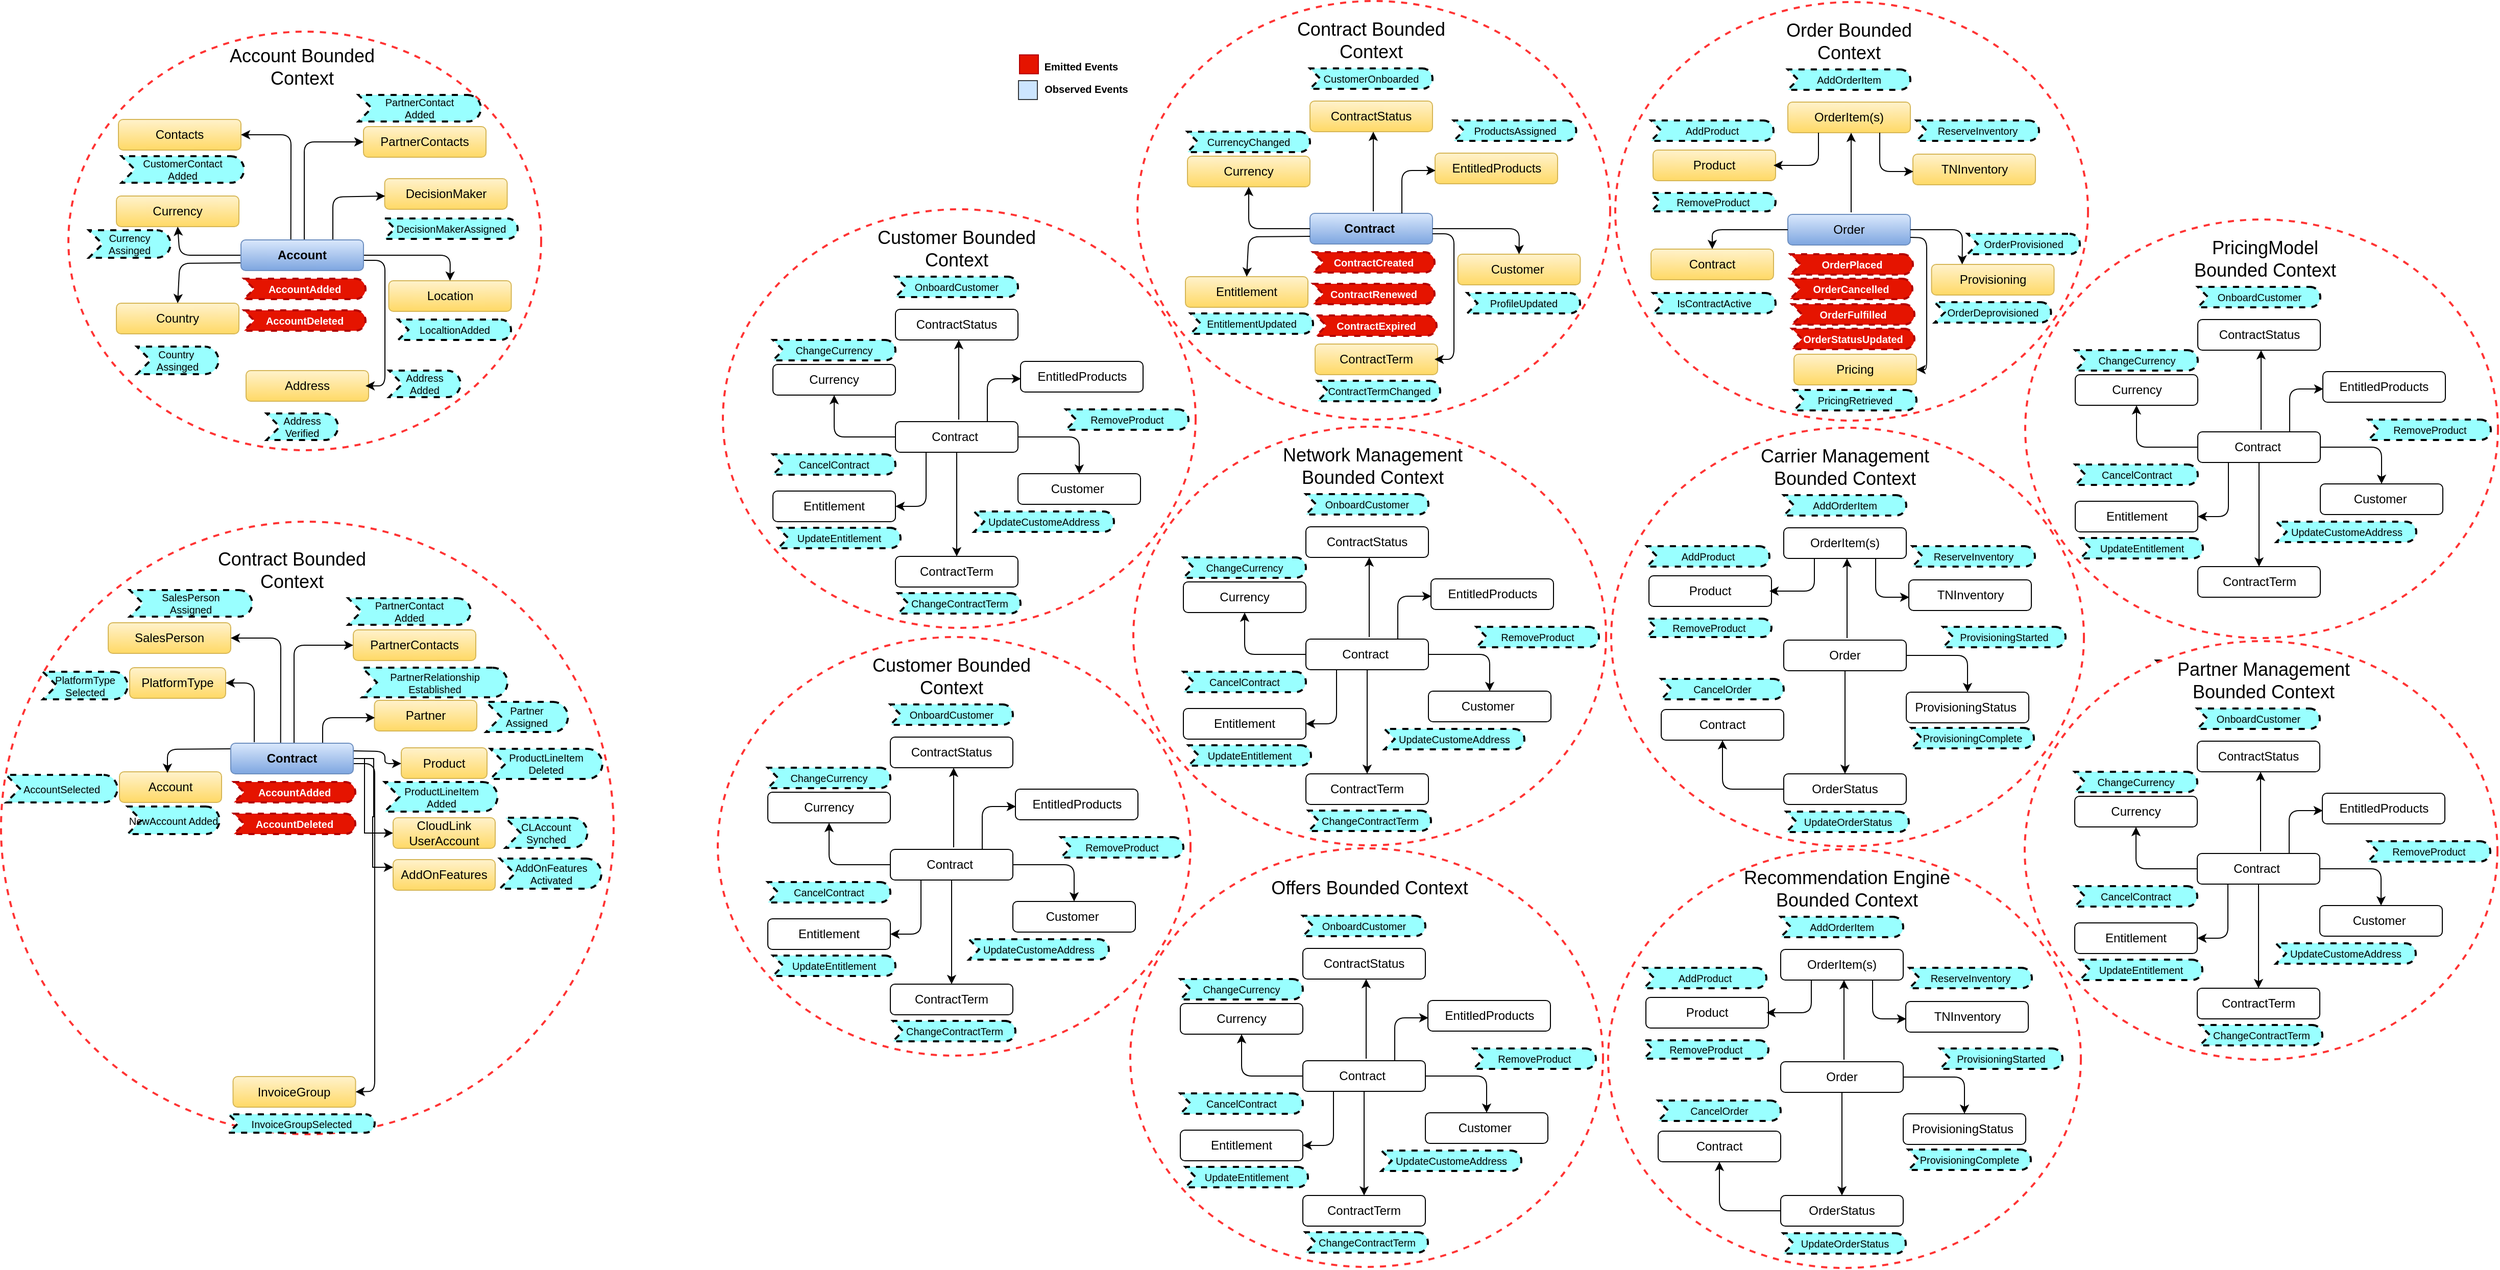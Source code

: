 <mxfile version="14.4.4" type="github">
  <diagram id="r4k9YjdjaylWLoNKeNUF" name="Page-1">
    <mxGraphModel dx="2721" dy="529" grid="1" gridSize="10" guides="1" tooltips="1" connect="1" arrows="1" fold="1" page="1" pageScale="1" pageWidth="850" pageHeight="1100" math="0" shadow="0">
      <root>
        <mxCell id="0" />
        <mxCell id="1" parent="0" />
        <mxCell id="5IULGxTD0l-tf5MQh9gl-8" value="" style="ellipse;whiteSpace=wrap;html=1;dashed=1;strokeWidth=2;strokeColor=#FF3333;" parent="1" vertex="1">
          <mxGeometry x="-153" y="4" width="463" height="410" as="geometry" />
        </mxCell>
        <mxCell id="5IULGxTD0l-tf5MQh9gl-2" value="Contract&amp;nbsp;" style="rounded=1;whiteSpace=wrap;html=1;fontStyle=1;gradientColor=#7ea6e0;fillColor=#dae8fc;strokeColor=#6c8ebf;" parent="1" vertex="1">
          <mxGeometry x="16" y="212" width="120" height="30" as="geometry" />
        </mxCell>
        <mxCell id="5IULGxTD0l-tf5MQh9gl-3" value="Customer&amp;nbsp;" style="rounded=1;whiteSpace=wrap;html=1;gradientColor=#ffd966;fillColor=#fff2cc;strokeColor=#d6b656;" parent="1" vertex="1">
          <mxGeometry x="160.75" y="252" width="120" height="30" as="geometry" />
        </mxCell>
        <mxCell id="5IULGxTD0l-tf5MQh9gl-4" value="Entitlement" style="rounded=1;whiteSpace=wrap;html=1;gradientColor=#ffd966;fillColor=#fff2cc;strokeColor=#d6b656;" parent="1" vertex="1">
          <mxGeometry x="-106" y="274" width="120" height="30" as="geometry" />
        </mxCell>
        <mxCell id="5IULGxTD0l-tf5MQh9gl-5" value="EntitledProducts" style="rounded=1;whiteSpace=wrap;html=1;gradientColor=#ffd966;fillColor=#fff2cc;strokeColor=#d6b656;" parent="1" vertex="1">
          <mxGeometry x="138.5" y="153" width="120" height="30" as="geometry" />
        </mxCell>
        <mxCell id="5IULGxTD0l-tf5MQh9gl-6" value="Currency" style="rounded=1;whiteSpace=wrap;html=1;gradientColor=#ffd966;fillColor=#fff2cc;strokeColor=#d6b656;" parent="1" vertex="1">
          <mxGeometry x="-104" y="156" width="120" height="30" as="geometry" />
        </mxCell>
        <mxCell id="5IULGxTD0l-tf5MQh9gl-9" value="ContractStatus" style="rounded=1;whiteSpace=wrap;html=1;gradientColor=#ffd966;fillColor=#fff2cc;strokeColor=#d6b656;" parent="1" vertex="1">
          <mxGeometry x="16" y="102" width="120" height="30" as="geometry" />
        </mxCell>
        <mxCell id="5IULGxTD0l-tf5MQh9gl-11" value="Contract Bounded Context" style="text;html=1;strokeColor=none;fillColor=none;align=center;verticalAlign=middle;whiteSpace=wrap;rounded=0;dashed=1;fontSize=18;" parent="1" vertex="1">
          <mxGeometry x="-8.75" y="28" width="169.5" height="30" as="geometry" />
        </mxCell>
        <mxCell id="5IULGxTD0l-tf5MQh9gl-12" value="" style="endArrow=classic;html=1;fontSize=18;entryX=0.45;entryY=1;entryDx=0;entryDy=0;entryPerimeter=0;" parent="1" edge="1">
          <mxGeometry width="50" height="50" relative="1" as="geometry">
            <mxPoint x="78" y="210" as="sourcePoint" />
            <mxPoint x="78" y="132" as="targetPoint" />
          </mxGeometry>
        </mxCell>
        <mxCell id="5IULGxTD0l-tf5MQh9gl-14" value="" style="endArrow=classic;html=1;fontSize=18;entryX=0.5;entryY=1;entryDx=0;entryDy=0;exitX=0;exitY=0.5;exitDx=0;exitDy=0;" parent="1" source="5IULGxTD0l-tf5MQh9gl-2" target="5IULGxTD0l-tf5MQh9gl-6" edge="1">
          <mxGeometry width="50" height="50" relative="1" as="geometry">
            <mxPoint x="263" y="270" as="sourcePoint" />
            <mxPoint x="313" y="220" as="targetPoint" />
            <Array as="points">
              <mxPoint x="-44" y="227" />
            </Array>
          </mxGeometry>
        </mxCell>
        <mxCell id="5IULGxTD0l-tf5MQh9gl-15" value="" style="endArrow=classic;html=1;fontSize=18;entryX=0.5;entryY=0;entryDx=0;entryDy=0;exitX=1;exitY=0.5;exitDx=0;exitDy=0;" parent="1" source="5IULGxTD0l-tf5MQh9gl-2" target="5IULGxTD0l-tf5MQh9gl-3" edge="1">
          <mxGeometry width="50" height="50" relative="1" as="geometry">
            <mxPoint x="26" y="237" as="sourcePoint" />
            <mxPoint x="-34" y="196" as="targetPoint" />
            <Array as="points">
              <mxPoint x="221" y="227" />
            </Array>
          </mxGeometry>
        </mxCell>
        <mxCell id="5IULGxTD0l-tf5MQh9gl-17" value="" style="endArrow=classic;html=1;fontSize=18;exitX=0;exitY=0.75;exitDx=0;exitDy=0;entryX=0.5;entryY=0;entryDx=0;entryDy=0;" parent="1" source="5IULGxTD0l-tf5MQh9gl-2" target="5IULGxTD0l-tf5MQh9gl-4" edge="1">
          <mxGeometry width="50" height="50" relative="1" as="geometry">
            <mxPoint x="-87" y="424" as="sourcePoint" />
            <mxPoint x="16" y="300" as="targetPoint" />
            <Array as="points">
              <mxPoint x="-44" y="235" />
            </Array>
          </mxGeometry>
        </mxCell>
        <mxCell id="5IULGxTD0l-tf5MQh9gl-19" value="CustomerOnboarded" style="html=1;outlineConnect=0;whiteSpace=wrap;fillColor=#99ffff;shape=mxgraph.archimate3.event;dashed=1;strokeWidth=2;fontSize=10;" parent="1" vertex="1">
          <mxGeometry x="16" y="70" width="120" height="20" as="geometry" />
        </mxCell>
        <mxCell id="5IULGxTD0l-tf5MQh9gl-20" value="ContractExpired" style="html=1;outlineConnect=0;whiteSpace=wrap;shape=mxgraph.archimate3.event;dashed=1;strokeWidth=2;fontSize=10;strokeColor=#B20000;fillColor=#e51400;fontColor=#ffffff;fontStyle=1" parent="1" vertex="1">
          <mxGeometry x="22" y="312" width="118" height="20" as="geometry" />
        </mxCell>
        <mxCell id="5IULGxTD0l-tf5MQh9gl-21" value="" style="endArrow=classic;html=1;fontSize=18;exitX=0.75;exitY=0;exitDx=0;exitDy=0;entryX=0.004;entryY=0.567;entryDx=0;entryDy=0;entryPerimeter=0;" parent="1" source="5IULGxTD0l-tf5MQh9gl-2" target="5IULGxTD0l-tf5MQh9gl-5" edge="1">
          <mxGeometry width="50" height="50" relative="1" as="geometry">
            <mxPoint x="88" y="220" as="sourcePoint" />
            <mxPoint x="139" y="161" as="targetPoint" />
            <Array as="points">
              <mxPoint x="106" y="170" />
            </Array>
          </mxGeometry>
        </mxCell>
        <mxCell id="5IULGxTD0l-tf5MQh9gl-23" value="ProductsAssigned" style="html=1;outlineConnect=0;whiteSpace=wrap;fillColor=#99ffff;shape=mxgraph.archimate3.event;dashed=1;strokeWidth=2;fontSize=10;" parent="1" vertex="1">
          <mxGeometry x="156.75" y="121" width="120" height="20" as="geometry" />
        </mxCell>
        <mxCell id="5IULGxTD0l-tf5MQh9gl-24" value="CurrencyChanged" style="html=1;outlineConnect=0;whiteSpace=wrap;fillColor=#99ffff;shape=mxgraph.archimate3.event;dashed=1;strokeWidth=2;fontSize=10;" parent="1" vertex="1">
          <mxGeometry x="-104" y="132" width="120" height="20" as="geometry" />
        </mxCell>
        <mxCell id="5IULGxTD0l-tf5MQh9gl-26" value="ProfileUpdated" style="html=1;outlineConnect=0;whiteSpace=wrap;fillColor=#99ffff;shape=mxgraph.archimate3.event;dashed=1;strokeWidth=2;fontSize=10;" parent="1" vertex="1">
          <mxGeometry x="170" y="290" width="110.5" height="20" as="geometry" />
        </mxCell>
        <mxCell id="5IULGxTD0l-tf5MQh9gl-28" value="" style="ellipse;whiteSpace=wrap;html=1;dashed=1;strokeWidth=2;strokeColor=#FF3333;" parent="1" vertex="1">
          <mxGeometry x="315" y="5" width="463" height="410" as="geometry" />
        </mxCell>
        <mxCell id="5IULGxTD0l-tf5MQh9gl-29" value="Order" style="rounded=1;whiteSpace=wrap;html=1;gradientColor=#7ea6e0;fillColor=#dae8fc;strokeColor=#6c8ebf;" parent="1" vertex="1">
          <mxGeometry x="484" y="213" width="120" height="30" as="geometry" />
        </mxCell>
        <mxCell id="5IULGxTD0l-tf5MQh9gl-30" value="Provisioning" style="rounded=1;whiteSpace=wrap;html=1;gradientColor=#ffd966;fillColor=#fff2cc;strokeColor=#d6b656;" parent="1" vertex="1">
          <mxGeometry x="624.75" y="262" width="120" height="30" as="geometry" />
        </mxCell>
        <mxCell id="5IULGxTD0l-tf5MQh9gl-31" value="Contract" style="rounded=1;whiteSpace=wrap;html=1;gradientColor=#ffd966;fillColor=#fff2cc;strokeColor=#d6b656;" parent="1" vertex="1">
          <mxGeometry x="350" y="247" width="120" height="30" as="geometry" />
        </mxCell>
        <mxCell id="5IULGxTD0l-tf5MQh9gl-32" value="TNInventory" style="rounded=1;whiteSpace=wrap;html=1;gradientColor=#ffd966;fillColor=#fff2cc;strokeColor=#d6b656;" parent="1" vertex="1">
          <mxGeometry x="606.5" y="154" width="120" height="30" as="geometry" />
        </mxCell>
        <mxCell id="5IULGxTD0l-tf5MQh9gl-33" value="Product" style="rounded=1;whiteSpace=wrap;html=1;gradientColor=#ffd966;fillColor=#fff2cc;strokeColor=#d6b656;" parent="1" vertex="1">
          <mxGeometry x="352" y="150" width="120" height="30" as="geometry" />
        </mxCell>
        <mxCell id="5IULGxTD0l-tf5MQh9gl-35" value="OrderItem(s)" style="rounded=1;whiteSpace=wrap;html=1;gradientColor=#ffd966;fillColor=#fff2cc;strokeColor=#d6b656;" parent="1" vertex="1">
          <mxGeometry x="484" y="103" width="120" height="30" as="geometry" />
        </mxCell>
        <mxCell id="5IULGxTD0l-tf5MQh9gl-36" value="Order Bounded Context" style="text;html=1;strokeColor=none;fillColor=none;align=center;verticalAlign=middle;whiteSpace=wrap;rounded=0;dashed=1;fontSize=18;" parent="1" vertex="1">
          <mxGeometry x="459.25" y="29" width="169.5" height="30" as="geometry" />
        </mxCell>
        <mxCell id="5IULGxTD0l-tf5MQh9gl-37" value="" style="endArrow=classic;html=1;fontSize=18;entryX=0.45;entryY=1;entryDx=0;entryDy=0;entryPerimeter=0;" parent="1" edge="1">
          <mxGeometry width="50" height="50" relative="1" as="geometry">
            <mxPoint x="546" y="211" as="sourcePoint" />
            <mxPoint x="546" y="133" as="targetPoint" />
          </mxGeometry>
        </mxCell>
        <mxCell id="5IULGxTD0l-tf5MQh9gl-39" value="" style="endArrow=classic;html=1;fontSize=18;exitX=0.25;exitY=1;exitDx=0;exitDy=0;" parent="1" source="5IULGxTD0l-tf5MQh9gl-35" edge="1">
          <mxGeometry width="50" height="50" relative="1" as="geometry">
            <mxPoint x="731" y="271" as="sourcePoint" />
            <mxPoint x="470" y="165" as="targetPoint" />
            <Array as="points">
              <mxPoint x="514" y="165" />
            </Array>
          </mxGeometry>
        </mxCell>
        <mxCell id="5IULGxTD0l-tf5MQh9gl-40" value="" style="endArrow=classic;html=1;fontSize=18;entryX=0.25;entryY=0;entryDx=0;entryDy=0;exitX=1;exitY=0.5;exitDx=0;exitDy=0;" parent="1" source="5IULGxTD0l-tf5MQh9gl-29" target="5IULGxTD0l-tf5MQh9gl-30" edge="1">
          <mxGeometry width="50" height="50" relative="1" as="geometry">
            <mxPoint x="494" y="238" as="sourcePoint" />
            <mxPoint x="434" y="197" as="targetPoint" />
            <Array as="points">
              <mxPoint x="655" y="228" />
            </Array>
          </mxGeometry>
        </mxCell>
        <mxCell id="5IULGxTD0l-tf5MQh9gl-41" value="" style="endArrow=classic;html=1;fontSize=18;exitX=0;exitY=0.5;exitDx=0;exitDy=0;" parent="1" source="5IULGxTD0l-tf5MQh9gl-29" target="5IULGxTD0l-tf5MQh9gl-31" edge="1">
          <mxGeometry width="50" height="50" relative="1" as="geometry">
            <mxPoint x="484" y="359" as="sourcePoint" />
            <mxPoint x="431" y="375" as="targetPoint" />
            <Array as="points">
              <mxPoint x="410" y="228" />
            </Array>
          </mxGeometry>
        </mxCell>
        <mxCell id="5IULGxTD0l-tf5MQh9gl-42" value="AddOrderItem" style="html=1;outlineConnect=0;whiteSpace=wrap;fillColor=#99ffff;shape=mxgraph.archimate3.event;dashed=1;strokeWidth=2;fontSize=10;" parent="1" vertex="1">
          <mxGeometry x="484" y="71" width="120" height="20" as="geometry" />
        </mxCell>
        <mxCell id="5IULGxTD0l-tf5MQh9gl-43" value="OrderCancelled" style="html=1;outlineConnect=0;whiteSpace=wrap;fillColor=#e51400;shape=mxgraph.archimate3.event;dashed=1;strokeWidth=2;fontSize=10;strokeColor=#B20000;fontColor=#ffffff;fontStyle=1" parent="1" vertex="1">
          <mxGeometry x="486" y="276" width="120" height="20" as="geometry" />
        </mxCell>
        <mxCell id="5IULGxTD0l-tf5MQh9gl-44" value="" style="endArrow=classic;html=1;fontSize=18;entryX=0.004;entryY=0.567;entryDx=0;entryDy=0;entryPerimeter=0;exitX=0.75;exitY=1;exitDx=0;exitDy=0;" parent="1" source="5IULGxTD0l-tf5MQh9gl-35" target="5IULGxTD0l-tf5MQh9gl-32" edge="1">
          <mxGeometry width="50" height="50" relative="1" as="geometry">
            <mxPoint x="574" y="140" as="sourcePoint" />
            <mxPoint x="607" y="162" as="targetPoint" />
            <Array as="points">
              <mxPoint x="574" y="171" />
            </Array>
          </mxGeometry>
        </mxCell>
        <mxCell id="5IULGxTD0l-tf5MQh9gl-45" value="RemoveProduct" style="html=1;outlineConnect=0;whiteSpace=wrap;fillColor=#99ffff;shape=mxgraph.archimate3.event;dashed=1;strokeWidth=2;fontSize=10;" parent="1" vertex="1">
          <mxGeometry x="350" y="192" width="122" height="18" as="geometry" />
        </mxCell>
        <mxCell id="5IULGxTD0l-tf5MQh9gl-47" value="OrderStatusUpdated" style="html=1;outlineConnect=0;whiteSpace=wrap;fillColor=#e51400;shape=mxgraph.archimate3.event;dashed=1;strokeWidth=2;fontSize=10;strokeColor=#B20000;fontColor=#ffffff;fontStyle=1" parent="1" vertex="1">
          <mxGeometry x="488" y="325" width="120" height="20" as="geometry" />
        </mxCell>
        <mxCell id="5IULGxTD0l-tf5MQh9gl-49" value="AddProduct" style="html=1;outlineConnect=0;whiteSpace=wrap;fillColor=#99ffff;shape=mxgraph.archimate3.event;dashed=1;strokeWidth=2;fontSize=10;" parent="1" vertex="1">
          <mxGeometry x="350" y="121" width="120" height="20" as="geometry" />
        </mxCell>
        <mxCell id="5IULGxTD0l-tf5MQh9gl-50" value="EntitlementUpdated" style="html=1;outlineConnect=0;whiteSpace=wrap;fillColor=#99ffff;shape=mxgraph.archimate3.event;dashed=1;strokeWidth=2;fontSize=10;" parent="1" vertex="1">
          <mxGeometry x="-101" y="310" width="120" height="20" as="geometry" />
        </mxCell>
        <mxCell id="5IULGxTD0l-tf5MQh9gl-51" value="ReserveInventory" style="html=1;outlineConnect=0;whiteSpace=wrap;fillColor=#99ffff;shape=mxgraph.archimate3.event;dashed=1;strokeWidth=2;fontSize=10;" parent="1" vertex="1">
          <mxGeometry x="610" y="121" width="120" height="20" as="geometry" />
        </mxCell>
        <mxCell id="5IULGxTD0l-tf5MQh9gl-52" value="OrderDeprovisioned" style="html=1;outlineConnect=0;whiteSpace=wrap;fillColor=#99ffff;shape=mxgraph.archimate3.event;dashed=1;strokeWidth=2;fontSize=10;" parent="1" vertex="1">
          <mxGeometry x="627.75" y="299" width="114" height="20" as="geometry" />
        </mxCell>
        <mxCell id="9rIR4brEF0M2VbCypg3W-1" value="" style="ellipse;whiteSpace=wrap;html=1;dashed=1;strokeWidth=2;strokeColor=#FF3333;" parent="1" vertex="1">
          <mxGeometry x="-157" y="421" width="463" height="410" as="geometry" />
        </mxCell>
        <mxCell id="9rIR4brEF0M2VbCypg3W-2" value="Contract&amp;nbsp;" style="rounded=1;whiteSpace=wrap;html=1;" parent="1" vertex="1">
          <mxGeometry x="12" y="629" width="120" height="30" as="geometry" />
        </mxCell>
        <mxCell id="9rIR4brEF0M2VbCypg3W-3" value="Customer&amp;nbsp;" style="rounded=1;whiteSpace=wrap;html=1;" parent="1" vertex="1">
          <mxGeometry x="132" y="680" width="120" height="30" as="geometry" />
        </mxCell>
        <mxCell id="9rIR4brEF0M2VbCypg3W-4" value="Entitlement" style="rounded=1;whiteSpace=wrap;html=1;" parent="1" vertex="1">
          <mxGeometry x="-108" y="697" width="120" height="30" as="geometry" />
        </mxCell>
        <mxCell id="9rIR4brEF0M2VbCypg3W-5" value="EntitledProducts" style="rounded=1;whiteSpace=wrap;html=1;" parent="1" vertex="1">
          <mxGeometry x="134.5" y="570" width="120" height="30" as="geometry" />
        </mxCell>
        <mxCell id="9rIR4brEF0M2VbCypg3W-6" value="Currency" style="rounded=1;whiteSpace=wrap;html=1;" parent="1" vertex="1">
          <mxGeometry x="-108" y="573" width="120" height="30" as="geometry" />
        </mxCell>
        <mxCell id="9rIR4brEF0M2VbCypg3W-7" value="ContractTerm" style="rounded=1;whiteSpace=wrap;html=1;" parent="1" vertex="1">
          <mxGeometry x="12" y="761" width="120" height="30" as="geometry" />
        </mxCell>
        <mxCell id="9rIR4brEF0M2VbCypg3W-8" value="ContractStatus" style="rounded=1;whiteSpace=wrap;html=1;" parent="1" vertex="1">
          <mxGeometry x="12" y="519" width="120" height="30" as="geometry" />
        </mxCell>
        <mxCell id="9rIR4brEF0M2VbCypg3W-9" value="Network Management Bounded Context" style="text;html=1;strokeColor=none;fillColor=none;align=center;verticalAlign=middle;whiteSpace=wrap;rounded=0;dashed=1;fontSize=18;" parent="1" vertex="1">
          <mxGeometry x="-23.75" y="445" width="202.75" height="30" as="geometry" />
        </mxCell>
        <mxCell id="9rIR4brEF0M2VbCypg3W-10" value="" style="endArrow=classic;html=1;fontSize=18;entryX=0.45;entryY=1;entryDx=0;entryDy=0;entryPerimeter=0;" parent="1" edge="1">
          <mxGeometry width="50" height="50" relative="1" as="geometry">
            <mxPoint x="74" y="627" as="sourcePoint" />
            <mxPoint x="74" y="549" as="targetPoint" />
          </mxGeometry>
        </mxCell>
        <mxCell id="9rIR4brEF0M2VbCypg3W-11" value="" style="endArrow=classic;html=1;fontSize=18;exitX=0.5;exitY=1;exitDx=0;exitDy=0;" parent="1" source="9rIR4brEF0M2VbCypg3W-2" target="9rIR4brEF0M2VbCypg3W-7" edge="1">
          <mxGeometry width="50" height="50" relative="1" as="geometry">
            <mxPoint x="83.04" y="629.01" as="sourcePoint" />
            <mxPoint x="84" y="559" as="targetPoint" />
          </mxGeometry>
        </mxCell>
        <mxCell id="9rIR4brEF0M2VbCypg3W-12" value="" style="endArrow=classic;html=1;fontSize=18;entryX=0.5;entryY=1;entryDx=0;entryDy=0;exitX=0;exitY=0.5;exitDx=0;exitDy=0;" parent="1" source="9rIR4brEF0M2VbCypg3W-2" target="9rIR4brEF0M2VbCypg3W-6" edge="1">
          <mxGeometry width="50" height="50" relative="1" as="geometry">
            <mxPoint x="259" y="687" as="sourcePoint" />
            <mxPoint x="309" y="637" as="targetPoint" />
            <Array as="points">
              <mxPoint x="-48" y="644" />
            </Array>
          </mxGeometry>
        </mxCell>
        <mxCell id="9rIR4brEF0M2VbCypg3W-13" value="" style="endArrow=classic;html=1;fontSize=18;entryX=0.5;entryY=0;entryDx=0;entryDy=0;exitX=1;exitY=0.5;exitDx=0;exitDy=0;" parent="1" source="9rIR4brEF0M2VbCypg3W-2" target="9rIR4brEF0M2VbCypg3W-3" edge="1">
          <mxGeometry width="50" height="50" relative="1" as="geometry">
            <mxPoint x="22" y="654" as="sourcePoint" />
            <mxPoint x="-38" y="613" as="targetPoint" />
            <Array as="points">
              <mxPoint x="192" y="644" />
            </Array>
          </mxGeometry>
        </mxCell>
        <mxCell id="9rIR4brEF0M2VbCypg3W-14" value="" style="endArrow=classic;html=1;fontSize=18;exitX=0.25;exitY=1;exitDx=0;exitDy=0;entryX=1;entryY=0.5;entryDx=0;entryDy=0;" parent="1" source="9rIR4brEF0M2VbCypg3W-2" target="9rIR4brEF0M2VbCypg3W-4" edge="1">
          <mxGeometry width="50" height="50" relative="1" as="geometry">
            <mxPoint x="-91" y="841" as="sourcePoint" />
            <mxPoint x="12" y="717" as="targetPoint" />
            <Array as="points">
              <mxPoint x="42" y="712" />
            </Array>
          </mxGeometry>
        </mxCell>
        <mxCell id="9rIR4brEF0M2VbCypg3W-15" value="OnboardCustomer" style="html=1;outlineConnect=0;whiteSpace=wrap;fillColor=#99ffff;shape=mxgraph.archimate3.event;dashed=1;strokeWidth=2;fontSize=10;" parent="1" vertex="1">
          <mxGeometry x="12" y="487" width="120" height="20" as="geometry" />
        </mxCell>
        <mxCell id="9rIR4brEF0M2VbCypg3W-16" value="CancelContract" style="html=1;outlineConnect=0;whiteSpace=wrap;fillColor=#99ffff;shape=mxgraph.archimate3.event;dashed=1;strokeWidth=2;fontSize=10;" parent="1" vertex="1">
          <mxGeometry x="-108" y="661" width="120" height="20" as="geometry" />
        </mxCell>
        <mxCell id="9rIR4brEF0M2VbCypg3W-17" value="" style="endArrow=classic;html=1;fontSize=18;exitX=0.75;exitY=0;exitDx=0;exitDy=0;entryX=0.004;entryY=0.567;entryDx=0;entryDy=0;entryPerimeter=0;" parent="1" source="9rIR4brEF0M2VbCypg3W-2" target="9rIR4brEF0M2VbCypg3W-5" edge="1">
          <mxGeometry width="50" height="50" relative="1" as="geometry">
            <mxPoint x="84" y="637" as="sourcePoint" />
            <mxPoint x="135" y="578" as="targetPoint" />
            <Array as="points">
              <mxPoint x="102" y="587" />
            </Array>
          </mxGeometry>
        </mxCell>
        <mxCell id="9rIR4brEF0M2VbCypg3W-18" value="RemoveProduct" style="html=1;outlineConnect=0;whiteSpace=wrap;fillColor=#99ffff;shape=mxgraph.archimate3.event;dashed=1;strokeWidth=2;fontSize=10;" parent="1" vertex="1">
          <mxGeometry x="179" y="617" width="120" height="20" as="geometry" />
        </mxCell>
        <mxCell id="9rIR4brEF0M2VbCypg3W-19" value="ChangeCurrency" style="html=1;outlineConnect=0;whiteSpace=wrap;fillColor=#99ffff;shape=mxgraph.archimate3.event;dashed=1;strokeWidth=2;fontSize=10;" parent="1" vertex="1">
          <mxGeometry x="-108" y="549" width="120" height="20" as="geometry" />
        </mxCell>
        <mxCell id="9rIR4brEF0M2VbCypg3W-20" value="ChangeContractTerm" style="html=1;outlineConnect=0;whiteSpace=wrap;fillColor=#99ffff;shape=mxgraph.archimate3.event;dashed=1;strokeWidth=2;fontSize=10;" parent="1" vertex="1">
          <mxGeometry x="14.5" y="797" width="120" height="20" as="geometry" />
        </mxCell>
        <mxCell id="9rIR4brEF0M2VbCypg3W-21" value="UpdateCustomeAddress" style="html=1;outlineConnect=0;whiteSpace=wrap;fillColor=#99ffff;shape=mxgraph.archimate3.event;dashed=1;strokeWidth=2;fontSize=10;" parent="1" vertex="1">
          <mxGeometry x="89" y="717" width="137" height="20" as="geometry" />
        </mxCell>
        <mxCell id="9rIR4brEF0M2VbCypg3W-22" value="" style="ellipse;whiteSpace=wrap;html=1;dashed=1;strokeWidth=2;strokeColor=#FF3333;" parent="1" vertex="1">
          <mxGeometry x="311" y="422" width="463" height="410" as="geometry" />
        </mxCell>
        <mxCell id="9rIR4brEF0M2VbCypg3W-23" value="Order" style="rounded=1;whiteSpace=wrap;html=1;" parent="1" vertex="1">
          <mxGeometry x="480" y="630" width="120" height="30" as="geometry" />
        </mxCell>
        <mxCell id="9rIR4brEF0M2VbCypg3W-24" value="ProvisioningStatus&amp;nbsp;" style="rounded=1;whiteSpace=wrap;html=1;" parent="1" vertex="1">
          <mxGeometry x="600" y="681" width="120" height="30" as="geometry" />
        </mxCell>
        <mxCell id="9rIR4brEF0M2VbCypg3W-25" value="Contract" style="rounded=1;whiteSpace=wrap;html=1;" parent="1" vertex="1">
          <mxGeometry x="360" y="698" width="120" height="30" as="geometry" />
        </mxCell>
        <mxCell id="9rIR4brEF0M2VbCypg3W-26" value="TNInventory" style="rounded=1;whiteSpace=wrap;html=1;" parent="1" vertex="1">
          <mxGeometry x="602.5" y="571" width="120" height="30" as="geometry" />
        </mxCell>
        <mxCell id="9rIR4brEF0M2VbCypg3W-27" value="Product" style="rounded=1;whiteSpace=wrap;html=1;" parent="1" vertex="1">
          <mxGeometry x="348" y="567" width="120" height="30" as="geometry" />
        </mxCell>
        <mxCell id="9rIR4brEF0M2VbCypg3W-28" value="OrderStatus" style="rounded=1;whiteSpace=wrap;html=1;" parent="1" vertex="1">
          <mxGeometry x="480" y="761" width="120" height="30" as="geometry" />
        </mxCell>
        <mxCell id="9rIR4brEF0M2VbCypg3W-29" value="OrderItem(s)" style="rounded=1;whiteSpace=wrap;html=1;" parent="1" vertex="1">
          <mxGeometry x="480" y="520" width="120" height="30" as="geometry" />
        </mxCell>
        <mxCell id="9rIR4brEF0M2VbCypg3W-30" value="Carrier Management Bounded Context" style="text;html=1;strokeColor=none;fillColor=none;align=center;verticalAlign=middle;whiteSpace=wrap;rounded=0;dashed=1;fontSize=18;" parent="1" vertex="1">
          <mxGeometry x="455.25" y="446" width="169.5" height="30" as="geometry" />
        </mxCell>
        <mxCell id="9rIR4brEF0M2VbCypg3W-31" value="" style="endArrow=classic;html=1;fontSize=18;entryX=0.45;entryY=1;entryDx=0;entryDy=0;entryPerimeter=0;" parent="1" edge="1">
          <mxGeometry width="50" height="50" relative="1" as="geometry">
            <mxPoint x="542" y="628" as="sourcePoint" />
            <mxPoint x="542" y="550" as="targetPoint" />
          </mxGeometry>
        </mxCell>
        <mxCell id="9rIR4brEF0M2VbCypg3W-32" value="" style="endArrow=classic;html=1;fontSize=18;exitX=0.5;exitY=1;exitDx=0;exitDy=0;" parent="1" source="9rIR4brEF0M2VbCypg3W-23" target="9rIR4brEF0M2VbCypg3W-28" edge="1">
          <mxGeometry width="50" height="50" relative="1" as="geometry">
            <mxPoint x="551.04" y="630.01" as="sourcePoint" />
            <mxPoint x="552" y="560" as="targetPoint" />
          </mxGeometry>
        </mxCell>
        <mxCell id="9rIR4brEF0M2VbCypg3W-33" value="" style="endArrow=classic;html=1;fontSize=18;exitX=0.25;exitY=1;exitDx=0;exitDy=0;" parent="1" source="9rIR4brEF0M2VbCypg3W-29" edge="1">
          <mxGeometry width="50" height="50" relative="1" as="geometry">
            <mxPoint x="727" y="688" as="sourcePoint" />
            <mxPoint x="466" y="582" as="targetPoint" />
            <Array as="points">
              <mxPoint x="510" y="582" />
            </Array>
          </mxGeometry>
        </mxCell>
        <mxCell id="9rIR4brEF0M2VbCypg3W-34" value="" style="endArrow=classic;html=1;fontSize=18;entryX=0.5;entryY=0;entryDx=0;entryDy=0;exitX=1;exitY=0.5;exitDx=0;exitDy=0;" parent="1" source="9rIR4brEF0M2VbCypg3W-23" target="9rIR4brEF0M2VbCypg3W-24" edge="1">
          <mxGeometry width="50" height="50" relative="1" as="geometry">
            <mxPoint x="490" y="655" as="sourcePoint" />
            <mxPoint x="430" y="614" as="targetPoint" />
            <Array as="points">
              <mxPoint x="660" y="645" />
            </Array>
          </mxGeometry>
        </mxCell>
        <mxCell id="9rIR4brEF0M2VbCypg3W-35" value="" style="endArrow=classic;html=1;fontSize=18;exitX=0;exitY=0.5;exitDx=0;exitDy=0;entryX=0.5;entryY=1;entryDx=0;entryDy=0;" parent="1" source="9rIR4brEF0M2VbCypg3W-28" target="9rIR4brEF0M2VbCypg3W-25" edge="1">
          <mxGeometry width="50" height="50" relative="1" as="geometry">
            <mxPoint x="377" y="842" as="sourcePoint" />
            <mxPoint x="427" y="792" as="targetPoint" />
            <Array as="points">
              <mxPoint x="420" y="776" />
            </Array>
          </mxGeometry>
        </mxCell>
        <mxCell id="9rIR4brEF0M2VbCypg3W-36" value="AddOrderItem" style="html=1;outlineConnect=0;whiteSpace=wrap;fillColor=#99ffff;shape=mxgraph.archimate3.event;dashed=1;strokeWidth=2;fontSize=10;" parent="1" vertex="1">
          <mxGeometry x="480" y="488" width="120" height="20" as="geometry" />
        </mxCell>
        <mxCell id="9rIR4brEF0M2VbCypg3W-37" value="CancelOrder" style="html=1;outlineConnect=0;whiteSpace=wrap;fillColor=#99ffff;shape=mxgraph.archimate3.event;dashed=1;strokeWidth=2;fontSize=10;" parent="1" vertex="1">
          <mxGeometry x="360" y="668" width="120" height="20" as="geometry" />
        </mxCell>
        <mxCell id="9rIR4brEF0M2VbCypg3W-38" value="" style="endArrow=classic;html=1;fontSize=18;entryX=0.004;entryY=0.567;entryDx=0;entryDy=0;entryPerimeter=0;exitX=0.75;exitY=1;exitDx=0;exitDy=0;" parent="1" source="9rIR4brEF0M2VbCypg3W-29" target="9rIR4brEF0M2VbCypg3W-26" edge="1">
          <mxGeometry width="50" height="50" relative="1" as="geometry">
            <mxPoint x="570" y="557" as="sourcePoint" />
            <mxPoint x="603" y="579" as="targetPoint" />
            <Array as="points">
              <mxPoint x="570" y="588" />
            </Array>
          </mxGeometry>
        </mxCell>
        <mxCell id="9rIR4brEF0M2VbCypg3W-39" value="RemoveProduct" style="html=1;outlineConnect=0;whiteSpace=wrap;fillColor=#99ffff;shape=mxgraph.archimate3.event;dashed=1;strokeWidth=2;fontSize=10;" parent="1" vertex="1">
          <mxGeometry x="346" y="609" width="122" height="18" as="geometry" />
        </mxCell>
        <mxCell id="9rIR4brEF0M2VbCypg3W-40" value="UpdateOrderStatus" style="html=1;outlineConnect=0;whiteSpace=wrap;fillColor=#99ffff;shape=mxgraph.archimate3.event;dashed=1;strokeWidth=2;fontSize=10;" parent="1" vertex="1">
          <mxGeometry x="482.5" y="798" width="120" height="20" as="geometry" />
        </mxCell>
        <mxCell id="9rIR4brEF0M2VbCypg3W-41" value="ProvisioningStarted" style="html=1;outlineConnect=0;whiteSpace=wrap;fillColor=#99ffff;shape=mxgraph.archimate3.event;dashed=1;strokeWidth=2;fontSize=10;" parent="1" vertex="1">
          <mxGeometry x="636" y="617" width="120" height="20" as="geometry" />
        </mxCell>
        <mxCell id="9rIR4brEF0M2VbCypg3W-42" value="AddProduct" style="html=1;outlineConnect=0;whiteSpace=wrap;fillColor=#99ffff;shape=mxgraph.archimate3.event;dashed=1;strokeWidth=2;fontSize=10;" parent="1" vertex="1">
          <mxGeometry x="346" y="538" width="120" height="20" as="geometry" />
        </mxCell>
        <mxCell id="9rIR4brEF0M2VbCypg3W-43" value="UpdateEntitlement" style="html=1;outlineConnect=0;whiteSpace=wrap;fillColor=#99ffff;shape=mxgraph.archimate3.event;dashed=1;strokeWidth=2;fontSize=10;" parent="1" vertex="1">
          <mxGeometry x="-103" y="733" width="120" height="20" as="geometry" />
        </mxCell>
        <mxCell id="9rIR4brEF0M2VbCypg3W-44" value="ReserveInventory" style="html=1;outlineConnect=0;whiteSpace=wrap;fillColor=#99ffff;shape=mxgraph.archimate3.event;dashed=1;strokeWidth=2;fontSize=10;" parent="1" vertex="1">
          <mxGeometry x="606" y="538" width="120" height="20" as="geometry" />
        </mxCell>
        <mxCell id="9rIR4brEF0M2VbCypg3W-45" value="ProvisioningComplete" style="html=1;outlineConnect=0;whiteSpace=wrap;fillColor=#99ffff;shape=mxgraph.archimate3.event;dashed=1;strokeWidth=2;fontSize=10;" parent="1" vertex="1">
          <mxGeometry x="605" y="716" width="120" height="20" as="geometry" />
        </mxCell>
        <mxCell id="9rIR4brEF0M2VbCypg3W-46" value="ContractRenewed" style="html=1;outlineConnect=0;whiteSpace=wrap;shape=mxgraph.archimate3.event;dashed=1;strokeWidth=2;fontSize=10;strokeColor=#B20000;fillColor=#e51400;fontColor=#ffffff;fontStyle=1" parent="1" vertex="1">
          <mxGeometry x="19" y="281" width="119" height="20" as="geometry" />
        </mxCell>
        <mxCell id="9rIR4brEF0M2VbCypg3W-48" value="ContractCreated" style="html=1;outlineConnect=0;whiteSpace=wrap;shape=mxgraph.archimate3.event;dashed=1;strokeWidth=2;fontSize=10;strokeColor=#B20000;fillColor=#e51400;fontColor=#ffffff;fontStyle=1" parent="1" vertex="1">
          <mxGeometry x="19" y="250" width="119" height="20" as="geometry" />
        </mxCell>
        <mxCell id="9rIR4brEF0M2VbCypg3W-104" value="ContractTermChanged" style="html=1;outlineConnect=0;whiteSpace=wrap;fillColor=#99ffff;shape=mxgraph.archimate3.event;dashed=1;strokeWidth=2;fontSize=10;" parent="1" vertex="1">
          <mxGeometry x="23.5" y="376" width="120" height="20" as="geometry" />
        </mxCell>
        <mxCell id="9rIR4brEF0M2VbCypg3W-105" value="ContractTerm" style="rounded=1;whiteSpace=wrap;html=1;gradientColor=#ffd966;fillColor=#fff2cc;strokeColor=#d6b656;" parent="1" vertex="1">
          <mxGeometry x="21" y="340" width="120" height="30" as="geometry" />
        </mxCell>
        <mxCell id="9rIR4brEF0M2VbCypg3W-106" value="" style="endArrow=classic;html=1;exitX=0.5;exitY=1;exitDx=0;exitDy=0;entryX=1;entryY=0.5;entryDx=0;entryDy=0;" parent="1" edge="1">
          <mxGeometry width="50" height="50" relative="1" as="geometry">
            <mxPoint x="136" y="232" as="sourcePoint" />
            <mxPoint x="138" y="355" as="targetPoint" />
            <Array as="points">
              <mxPoint x="157" y="232" />
              <mxPoint x="157" y="290" />
              <mxPoint x="157" y="355" />
            </Array>
          </mxGeometry>
        </mxCell>
        <mxCell id="9rIR4brEF0M2VbCypg3W-110" value="OrderPlaced" style="html=1;outlineConnect=0;whiteSpace=wrap;fillColor=#e51400;shape=mxgraph.archimate3.event;dashed=1;strokeWidth=2;fontSize=10;strokeColor=#B20000;fontColor=#ffffff;fontStyle=1" parent="1" vertex="1">
          <mxGeometry x="486.5" y="252" width="120" height="20" as="geometry" />
        </mxCell>
        <mxCell id="9rIR4brEF0M2VbCypg3W-111" value="OrderFulfilled" style="html=1;outlineConnect=0;whiteSpace=wrap;fillColor=#e51400;shape=mxgraph.archimate3.event;dashed=1;strokeWidth=2;fontSize=10;strokeColor=#B20000;fontColor=#ffffff;fontStyle=1" parent="1" vertex="1">
          <mxGeometry x="488" y="301" width="120" height="20" as="geometry" />
        </mxCell>
        <mxCell id="9rIR4brEF0M2VbCypg3W-112" value="IsContractActive" style="html=1;outlineConnect=0;whiteSpace=wrap;fillColor=#99ffff;shape=mxgraph.archimate3.event;dashed=1;strokeWidth=2;fontSize=10;" parent="1" vertex="1">
          <mxGeometry x="352" y="290" width="120" height="20" as="geometry" />
        </mxCell>
        <mxCell id="9rIR4brEF0M2VbCypg3W-113" value="Pricing" style="rounded=1;whiteSpace=wrap;html=1;gradientColor=#ffd966;fillColor=#fff2cc;strokeColor=#d6b656;" parent="1" vertex="1">
          <mxGeometry x="490" y="350" width="120" height="30" as="geometry" />
        </mxCell>
        <mxCell id="9rIR4brEF0M2VbCypg3W-114" value="OrderProvisioned" style="html=1;outlineConnect=0;whiteSpace=wrap;fillColor=#99ffff;shape=mxgraph.archimate3.event;dashed=1;strokeWidth=2;fontSize=10;" parent="1" vertex="1">
          <mxGeometry x="660" y="232" width="110" height="20" as="geometry" />
        </mxCell>
        <mxCell id="9rIR4brEF0M2VbCypg3W-116" value="" style="endArrow=classic;html=1;exitX=0.5;exitY=1;exitDx=0;exitDy=0;entryX=1;entryY=0.5;entryDx=0;entryDy=0;" parent="1" target="9rIR4brEF0M2VbCypg3W-113" edge="1">
          <mxGeometry width="50" height="50" relative="1" as="geometry">
            <mxPoint x="604" y="235.5" as="sourcePoint" />
            <mxPoint x="606" y="358.5" as="targetPoint" />
            <Array as="points">
              <mxPoint x="620" y="236" />
              <mxPoint x="620" y="365" />
            </Array>
          </mxGeometry>
        </mxCell>
        <mxCell id="9rIR4brEF0M2VbCypg3W-117" value="" style="whiteSpace=wrap;html=1;aspect=fixed;align=left;labelPosition=right;verticalLabelPosition=middle;verticalAlign=middle;fontSize=10;fillColor=#e51400;strokeColor=#B20000;fontColor=#ffffff;" parent="1" vertex="1">
          <mxGeometry x="-268.5" y="56.75" width="18.5" height="18.5" as="geometry" />
        </mxCell>
        <mxCell id="9rIR4brEF0M2VbCypg3W-118" value="" style="whiteSpace=wrap;html=1;aspect=fixed;fillColor=#cce5ff;strokeColor=#36393d;" parent="1" vertex="1">
          <mxGeometry x="-269.5" y="82" width="18.5" height="18.5" as="geometry" />
        </mxCell>
        <mxCell id="9rIR4brEF0M2VbCypg3W-119" value="&lt;h1&gt;&lt;font style=&quot;font-size: 10px&quot;&gt;Emitted Events&lt;/font&gt;&lt;br&gt;&lt;/h1&gt;" style="text;html=1;strokeColor=none;fillColor=none;spacing=5;spacingTop=-20;whiteSpace=wrap;overflow=hidden;rounded=0;fontSize=10;align=center;" parent="1" vertex="1">
          <mxGeometry x="-263" y="50" width="110" height="30" as="geometry" />
        </mxCell>
        <mxCell id="9rIR4brEF0M2VbCypg3W-120" value="&lt;h1&gt;&lt;font style=&quot;font-size: 10px&quot;&gt;Observed Events&lt;/font&gt;&lt;br&gt;&lt;/h1&gt;" style="text;html=1;strokeColor=none;fillColor=none;spacing=5;spacingTop=-20;whiteSpace=wrap;overflow=hidden;rounded=0;fontSize=10;align=center;" parent="1" vertex="1">
          <mxGeometry x="-250" y="72" width="94" height="30" as="geometry" />
        </mxCell>
        <mxCell id="9rIR4brEF0M2VbCypg3W-126" value="PricingRetrieved" style="html=1;outlineConnect=0;whiteSpace=wrap;fillColor=#99ffff;shape=mxgraph.archimate3.event;dashed=1;strokeWidth=2;fontSize=10;" parent="1" vertex="1">
          <mxGeometry x="490" y="385" width="120" height="20" as="geometry" />
        </mxCell>
        <mxCell id="9rIR4brEF0M2VbCypg3W-260" value="" style="ellipse;whiteSpace=wrap;html=1;dashed=1;strokeWidth=2;strokeColor=#FF3333;" parent="1" vertex="1">
          <mxGeometry x="-559" y="208" width="463" height="410" as="geometry" />
        </mxCell>
        <mxCell id="9rIR4brEF0M2VbCypg3W-261" value="Contract&amp;nbsp;" style="rounded=1;whiteSpace=wrap;html=1;" parent="1" vertex="1">
          <mxGeometry x="-390" y="416" width="120" height="30" as="geometry" />
        </mxCell>
        <mxCell id="9rIR4brEF0M2VbCypg3W-262" value="Customer&amp;nbsp;" style="rounded=1;whiteSpace=wrap;html=1;" parent="1" vertex="1">
          <mxGeometry x="-270" y="467" width="120" height="30" as="geometry" />
        </mxCell>
        <mxCell id="9rIR4brEF0M2VbCypg3W-263" value="Entitlement" style="rounded=1;whiteSpace=wrap;html=1;" parent="1" vertex="1">
          <mxGeometry x="-510" y="484" width="120" height="30" as="geometry" />
        </mxCell>
        <mxCell id="9rIR4brEF0M2VbCypg3W-264" value="EntitledProducts" style="rounded=1;whiteSpace=wrap;html=1;" parent="1" vertex="1">
          <mxGeometry x="-267.5" y="357" width="120" height="30" as="geometry" />
        </mxCell>
        <mxCell id="9rIR4brEF0M2VbCypg3W-265" value="Currency" style="rounded=1;whiteSpace=wrap;html=1;" parent="1" vertex="1">
          <mxGeometry x="-510" y="360" width="120" height="30" as="geometry" />
        </mxCell>
        <mxCell id="9rIR4brEF0M2VbCypg3W-266" value="ContractTerm" style="rounded=1;whiteSpace=wrap;html=1;" parent="1" vertex="1">
          <mxGeometry x="-390" y="548" width="120" height="30" as="geometry" />
        </mxCell>
        <mxCell id="9rIR4brEF0M2VbCypg3W-267" value="ContractStatus" style="rounded=1;whiteSpace=wrap;html=1;" parent="1" vertex="1">
          <mxGeometry x="-390" y="306" width="120" height="30" as="geometry" />
        </mxCell>
        <mxCell id="9rIR4brEF0M2VbCypg3W-268" value="Customer Bounded Context" style="text;html=1;strokeColor=none;fillColor=none;align=center;verticalAlign=middle;whiteSpace=wrap;rounded=0;dashed=1;fontSize=18;" parent="1" vertex="1">
          <mxGeometry x="-414.75" y="232" width="169.5" height="30" as="geometry" />
        </mxCell>
        <mxCell id="9rIR4brEF0M2VbCypg3W-269" value="" style="endArrow=classic;html=1;fontSize=18;entryX=0.45;entryY=1;entryDx=0;entryDy=0;entryPerimeter=0;" parent="1" edge="1">
          <mxGeometry width="50" height="50" relative="1" as="geometry">
            <mxPoint x="-328" y="414" as="sourcePoint" />
            <mxPoint x="-328" y="336" as="targetPoint" />
          </mxGeometry>
        </mxCell>
        <mxCell id="9rIR4brEF0M2VbCypg3W-270" value="" style="endArrow=classic;html=1;fontSize=18;exitX=0.5;exitY=1;exitDx=0;exitDy=0;" parent="1" source="9rIR4brEF0M2VbCypg3W-261" target="9rIR4brEF0M2VbCypg3W-266" edge="1">
          <mxGeometry width="50" height="50" relative="1" as="geometry">
            <mxPoint x="-318.96" y="416.01" as="sourcePoint" />
            <mxPoint x="-318" y="346" as="targetPoint" />
          </mxGeometry>
        </mxCell>
        <mxCell id="9rIR4brEF0M2VbCypg3W-271" value="" style="endArrow=classic;html=1;fontSize=18;entryX=0.5;entryY=1;entryDx=0;entryDy=0;exitX=0;exitY=0.5;exitDx=0;exitDy=0;" parent="1" source="9rIR4brEF0M2VbCypg3W-261" target="9rIR4brEF0M2VbCypg3W-265" edge="1">
          <mxGeometry width="50" height="50" relative="1" as="geometry">
            <mxPoint x="-143" y="474" as="sourcePoint" />
            <mxPoint x="-93" y="424" as="targetPoint" />
            <Array as="points">
              <mxPoint x="-450" y="431" />
            </Array>
          </mxGeometry>
        </mxCell>
        <mxCell id="9rIR4brEF0M2VbCypg3W-272" value="" style="endArrow=classic;html=1;fontSize=18;entryX=0.5;entryY=0;entryDx=0;entryDy=0;exitX=1;exitY=0.5;exitDx=0;exitDy=0;" parent="1" source="9rIR4brEF0M2VbCypg3W-261" target="9rIR4brEF0M2VbCypg3W-262" edge="1">
          <mxGeometry width="50" height="50" relative="1" as="geometry">
            <mxPoint x="-380" y="441" as="sourcePoint" />
            <mxPoint x="-440" y="400" as="targetPoint" />
            <Array as="points">
              <mxPoint x="-210" y="431" />
            </Array>
          </mxGeometry>
        </mxCell>
        <mxCell id="9rIR4brEF0M2VbCypg3W-273" value="" style="endArrow=classic;html=1;fontSize=18;exitX=0.25;exitY=1;exitDx=0;exitDy=0;entryX=1;entryY=0.5;entryDx=0;entryDy=0;" parent="1" source="9rIR4brEF0M2VbCypg3W-261" target="9rIR4brEF0M2VbCypg3W-263" edge="1">
          <mxGeometry width="50" height="50" relative="1" as="geometry">
            <mxPoint x="-493" y="628" as="sourcePoint" />
            <mxPoint x="-390" y="504" as="targetPoint" />
            <Array as="points">
              <mxPoint x="-360" y="499" />
            </Array>
          </mxGeometry>
        </mxCell>
        <mxCell id="9rIR4brEF0M2VbCypg3W-274" value="OnboardCustomer" style="html=1;outlineConnect=0;whiteSpace=wrap;fillColor=#99ffff;shape=mxgraph.archimate3.event;dashed=1;strokeWidth=2;fontSize=10;" parent="1" vertex="1">
          <mxGeometry x="-390" y="274" width="120" height="20" as="geometry" />
        </mxCell>
        <mxCell id="9rIR4brEF0M2VbCypg3W-275" value="CancelContract" style="html=1;outlineConnect=0;whiteSpace=wrap;fillColor=#99ffff;shape=mxgraph.archimate3.event;dashed=1;strokeWidth=2;fontSize=10;" parent="1" vertex="1">
          <mxGeometry x="-510" y="448" width="120" height="20" as="geometry" />
        </mxCell>
        <mxCell id="9rIR4brEF0M2VbCypg3W-276" value="" style="endArrow=classic;html=1;fontSize=18;exitX=0.75;exitY=0;exitDx=0;exitDy=0;entryX=0.004;entryY=0.567;entryDx=0;entryDy=0;entryPerimeter=0;" parent="1" source="9rIR4brEF0M2VbCypg3W-261" target="9rIR4brEF0M2VbCypg3W-264" edge="1">
          <mxGeometry width="50" height="50" relative="1" as="geometry">
            <mxPoint x="-318" y="424" as="sourcePoint" />
            <mxPoint x="-267" y="365" as="targetPoint" />
            <Array as="points">
              <mxPoint x="-300" y="374" />
            </Array>
          </mxGeometry>
        </mxCell>
        <mxCell id="9rIR4brEF0M2VbCypg3W-277" value="RemoveProduct" style="html=1;outlineConnect=0;whiteSpace=wrap;fillColor=#99ffff;shape=mxgraph.archimate3.event;dashed=1;strokeWidth=2;fontSize=10;" parent="1" vertex="1">
          <mxGeometry x="-223" y="404" width="120" height="20" as="geometry" />
        </mxCell>
        <mxCell id="9rIR4brEF0M2VbCypg3W-278" value="ChangeCurrency" style="html=1;outlineConnect=0;whiteSpace=wrap;fillColor=#99ffff;shape=mxgraph.archimate3.event;dashed=1;strokeWidth=2;fontSize=10;" parent="1" vertex="1">
          <mxGeometry x="-510" y="336" width="120" height="20" as="geometry" />
        </mxCell>
        <mxCell id="9rIR4brEF0M2VbCypg3W-279" value="ChangeContractTerm" style="html=1;outlineConnect=0;whiteSpace=wrap;fillColor=#99ffff;shape=mxgraph.archimate3.event;dashed=1;strokeWidth=2;fontSize=10;" parent="1" vertex="1">
          <mxGeometry x="-387.5" y="584" width="120" height="20" as="geometry" />
        </mxCell>
        <mxCell id="9rIR4brEF0M2VbCypg3W-280" value="UpdateCustomeAddress" style="html=1;outlineConnect=0;whiteSpace=wrap;fillColor=#99ffff;shape=mxgraph.archimate3.event;dashed=1;strokeWidth=2;fontSize=10;" parent="1" vertex="1">
          <mxGeometry x="-313" y="504" width="137" height="20" as="geometry" />
        </mxCell>
        <mxCell id="9rIR4brEF0M2VbCypg3W-281" value="UpdateEntitlement" style="html=1;outlineConnect=0;whiteSpace=wrap;fillColor=#99ffff;shape=mxgraph.archimate3.event;dashed=1;strokeWidth=2;fontSize=10;" parent="1" vertex="1">
          <mxGeometry x="-505" y="520" width="120" height="20" as="geometry" />
        </mxCell>
        <mxCell id="9rIR4brEF0M2VbCypg3W-282" value="" style="ellipse;whiteSpace=wrap;html=1;dashed=1;strokeWidth=2;strokeColor=#FF3333;" parent="1" vertex="1">
          <mxGeometry x="716.5" y="218" width="463" height="410" as="geometry" />
        </mxCell>
        <mxCell id="9rIR4brEF0M2VbCypg3W-283" value="Contract&amp;nbsp;" style="rounded=1;whiteSpace=wrap;html=1;" parent="1" vertex="1">
          <mxGeometry x="885.5" y="426" width="120" height="30" as="geometry" />
        </mxCell>
        <mxCell id="9rIR4brEF0M2VbCypg3W-284" value="Customer&amp;nbsp;" style="rounded=1;whiteSpace=wrap;html=1;" parent="1" vertex="1">
          <mxGeometry x="1005.5" y="477" width="120" height="30" as="geometry" />
        </mxCell>
        <mxCell id="9rIR4brEF0M2VbCypg3W-285" value="Entitlement" style="rounded=1;whiteSpace=wrap;html=1;" parent="1" vertex="1">
          <mxGeometry x="765.5" y="494" width="120" height="30" as="geometry" />
        </mxCell>
        <mxCell id="9rIR4brEF0M2VbCypg3W-286" value="EntitledProducts" style="rounded=1;whiteSpace=wrap;html=1;" parent="1" vertex="1">
          <mxGeometry x="1008" y="367" width="120" height="30" as="geometry" />
        </mxCell>
        <mxCell id="9rIR4brEF0M2VbCypg3W-287" value="Currency" style="rounded=1;whiteSpace=wrap;html=1;" parent="1" vertex="1">
          <mxGeometry x="765.5" y="370" width="120" height="30" as="geometry" />
        </mxCell>
        <mxCell id="9rIR4brEF0M2VbCypg3W-288" value="ContractTerm" style="rounded=1;whiteSpace=wrap;html=1;" parent="1" vertex="1">
          <mxGeometry x="885.5" y="558" width="120" height="30" as="geometry" />
        </mxCell>
        <mxCell id="9rIR4brEF0M2VbCypg3W-289" value="ContractStatus" style="rounded=1;whiteSpace=wrap;html=1;" parent="1" vertex="1">
          <mxGeometry x="885.5" y="316" width="120" height="30" as="geometry" />
        </mxCell>
        <mxCell id="9rIR4brEF0M2VbCypg3W-290" value="PricingModel&lt;br&gt;Bounded Context" style="text;html=1;strokeColor=none;fillColor=none;align=center;verticalAlign=middle;whiteSpace=wrap;rounded=0;dashed=1;fontSize=18;" parent="1" vertex="1">
          <mxGeometry x="849.75" y="242" width="202.75" height="30" as="geometry" />
        </mxCell>
        <mxCell id="9rIR4brEF0M2VbCypg3W-291" value="" style="endArrow=classic;html=1;fontSize=18;entryX=0.45;entryY=1;entryDx=0;entryDy=0;entryPerimeter=0;" parent="1" edge="1">
          <mxGeometry width="50" height="50" relative="1" as="geometry">
            <mxPoint x="947.5" y="424" as="sourcePoint" />
            <mxPoint x="947.5" y="346" as="targetPoint" />
          </mxGeometry>
        </mxCell>
        <mxCell id="9rIR4brEF0M2VbCypg3W-292" value="" style="endArrow=classic;html=1;fontSize=18;exitX=0.5;exitY=1;exitDx=0;exitDy=0;" parent="1" source="9rIR4brEF0M2VbCypg3W-283" target="9rIR4brEF0M2VbCypg3W-288" edge="1">
          <mxGeometry width="50" height="50" relative="1" as="geometry">
            <mxPoint x="956.54" y="426.01" as="sourcePoint" />
            <mxPoint x="957.5" y="356" as="targetPoint" />
          </mxGeometry>
        </mxCell>
        <mxCell id="9rIR4brEF0M2VbCypg3W-293" value="" style="endArrow=classic;html=1;fontSize=18;entryX=0.5;entryY=1;entryDx=0;entryDy=0;exitX=0;exitY=0.5;exitDx=0;exitDy=0;" parent="1" source="9rIR4brEF0M2VbCypg3W-283" target="9rIR4brEF0M2VbCypg3W-287" edge="1">
          <mxGeometry width="50" height="50" relative="1" as="geometry">
            <mxPoint x="1132.5" y="484" as="sourcePoint" />
            <mxPoint x="1182.5" y="434" as="targetPoint" />
            <Array as="points">
              <mxPoint x="825.5" y="441" />
            </Array>
          </mxGeometry>
        </mxCell>
        <mxCell id="9rIR4brEF0M2VbCypg3W-294" value="" style="endArrow=classic;html=1;fontSize=18;entryX=0.5;entryY=0;entryDx=0;entryDy=0;exitX=1;exitY=0.5;exitDx=0;exitDy=0;" parent="1" source="9rIR4brEF0M2VbCypg3W-283" target="9rIR4brEF0M2VbCypg3W-284" edge="1">
          <mxGeometry width="50" height="50" relative="1" as="geometry">
            <mxPoint x="895.5" y="451" as="sourcePoint" />
            <mxPoint x="835.5" y="410" as="targetPoint" />
            <Array as="points">
              <mxPoint x="1065.5" y="441" />
            </Array>
          </mxGeometry>
        </mxCell>
        <mxCell id="9rIR4brEF0M2VbCypg3W-295" value="" style="endArrow=classic;html=1;fontSize=18;exitX=0.25;exitY=1;exitDx=0;exitDy=0;entryX=1;entryY=0.5;entryDx=0;entryDy=0;" parent="1" source="9rIR4brEF0M2VbCypg3W-283" target="9rIR4brEF0M2VbCypg3W-285" edge="1">
          <mxGeometry width="50" height="50" relative="1" as="geometry">
            <mxPoint x="782.5" y="638" as="sourcePoint" />
            <mxPoint x="885.5" y="514" as="targetPoint" />
            <Array as="points">
              <mxPoint x="915.5" y="509" />
            </Array>
          </mxGeometry>
        </mxCell>
        <mxCell id="9rIR4brEF0M2VbCypg3W-296" value="OnboardCustomer" style="html=1;outlineConnect=0;whiteSpace=wrap;fillColor=#99ffff;shape=mxgraph.archimate3.event;dashed=1;strokeWidth=2;fontSize=10;" parent="1" vertex="1">
          <mxGeometry x="885.5" y="284" width="120" height="20" as="geometry" />
        </mxCell>
        <mxCell id="9rIR4brEF0M2VbCypg3W-297" value="CancelContract" style="html=1;outlineConnect=0;whiteSpace=wrap;fillColor=#99ffff;shape=mxgraph.archimate3.event;dashed=1;strokeWidth=2;fontSize=10;" parent="1" vertex="1">
          <mxGeometry x="765.5" y="458" width="120" height="20" as="geometry" />
        </mxCell>
        <mxCell id="9rIR4brEF0M2VbCypg3W-298" value="" style="endArrow=classic;html=1;fontSize=18;exitX=0.75;exitY=0;exitDx=0;exitDy=0;entryX=0.004;entryY=0.567;entryDx=0;entryDy=0;entryPerimeter=0;" parent="1" source="9rIR4brEF0M2VbCypg3W-283" target="9rIR4brEF0M2VbCypg3W-286" edge="1">
          <mxGeometry width="50" height="50" relative="1" as="geometry">
            <mxPoint x="957.5" y="434" as="sourcePoint" />
            <mxPoint x="1008.5" y="375" as="targetPoint" />
            <Array as="points">
              <mxPoint x="975.5" y="384" />
            </Array>
          </mxGeometry>
        </mxCell>
        <mxCell id="9rIR4brEF0M2VbCypg3W-299" value="RemoveProduct" style="html=1;outlineConnect=0;whiteSpace=wrap;fillColor=#99ffff;shape=mxgraph.archimate3.event;dashed=1;strokeWidth=2;fontSize=10;" parent="1" vertex="1">
          <mxGeometry x="1052.5" y="414" width="120" height="20" as="geometry" />
        </mxCell>
        <mxCell id="9rIR4brEF0M2VbCypg3W-300" value="ChangeCurrency" style="html=1;outlineConnect=0;whiteSpace=wrap;fillColor=#99ffff;shape=mxgraph.archimate3.event;dashed=1;strokeWidth=2;fontSize=10;" parent="1" vertex="1">
          <mxGeometry x="765.5" y="346" width="120" height="20" as="geometry" />
        </mxCell>
        <mxCell id="9rIR4brEF0M2VbCypg3W-301" value="ChangeContractTerm" style="html=1;outlineConnect=0;whiteSpace=wrap;fillColor=#99ffff;shape=mxgraph.archimate3.event;dashed=1;strokeWidth=2;fontSize=10;" parent="1" vertex="1">
          <mxGeometry x="845" y="650" width="120" height="20" as="geometry" />
        </mxCell>
        <mxCell id="9rIR4brEF0M2VbCypg3W-302" value="UpdateCustomeAddress" style="html=1;outlineConnect=0;whiteSpace=wrap;fillColor=#99ffff;shape=mxgraph.archimate3.event;dashed=1;strokeWidth=2;fontSize=10;" parent="1" vertex="1">
          <mxGeometry x="962.5" y="514" width="137" height="20" as="geometry" />
        </mxCell>
        <mxCell id="9rIR4brEF0M2VbCypg3W-303" value="UpdateEntitlement" style="html=1;outlineConnect=0;whiteSpace=wrap;fillColor=#99ffff;shape=mxgraph.archimate3.event;dashed=1;strokeWidth=2;fontSize=10;" parent="1" vertex="1">
          <mxGeometry x="770.5" y="530" width="120" height="20" as="geometry" />
        </mxCell>
        <mxCell id="9rIR4brEF0M2VbCypg3W-487" value="" style="ellipse;whiteSpace=wrap;html=1;dashed=1;strokeWidth=2;strokeColor=#FF3333;" parent="1" vertex="1">
          <mxGeometry x="-160" y="834" width="463" height="410" as="geometry" />
        </mxCell>
        <mxCell id="9rIR4brEF0M2VbCypg3W-488" value="Contract&amp;nbsp;" style="rounded=1;whiteSpace=wrap;html=1;" parent="1" vertex="1">
          <mxGeometry x="9" y="1042" width="120" height="30" as="geometry" />
        </mxCell>
        <mxCell id="9rIR4brEF0M2VbCypg3W-489" value="Customer&amp;nbsp;" style="rounded=1;whiteSpace=wrap;html=1;" parent="1" vertex="1">
          <mxGeometry x="129" y="1093" width="120" height="30" as="geometry" />
        </mxCell>
        <mxCell id="9rIR4brEF0M2VbCypg3W-490" value="Entitlement" style="rounded=1;whiteSpace=wrap;html=1;" parent="1" vertex="1">
          <mxGeometry x="-111" y="1110" width="120" height="30" as="geometry" />
        </mxCell>
        <mxCell id="9rIR4brEF0M2VbCypg3W-491" value="EntitledProducts" style="rounded=1;whiteSpace=wrap;html=1;" parent="1" vertex="1">
          <mxGeometry x="131.5" y="983" width="120" height="30" as="geometry" />
        </mxCell>
        <mxCell id="9rIR4brEF0M2VbCypg3W-492" value="Currency" style="rounded=1;whiteSpace=wrap;html=1;" parent="1" vertex="1">
          <mxGeometry x="-111" y="986" width="120" height="30" as="geometry" />
        </mxCell>
        <mxCell id="9rIR4brEF0M2VbCypg3W-493" value="ContractTerm" style="rounded=1;whiteSpace=wrap;html=1;" parent="1" vertex="1">
          <mxGeometry x="9" y="1174" width="120" height="30" as="geometry" />
        </mxCell>
        <mxCell id="9rIR4brEF0M2VbCypg3W-494" value="ContractStatus" style="rounded=1;whiteSpace=wrap;html=1;" parent="1" vertex="1">
          <mxGeometry x="9" y="932" width="120" height="30" as="geometry" />
        </mxCell>
        <mxCell id="9rIR4brEF0M2VbCypg3W-495" value="Offers Bounded Context" style="text;html=1;strokeColor=none;fillColor=none;align=center;verticalAlign=middle;whiteSpace=wrap;rounded=0;dashed=1;fontSize=18;" parent="1" vertex="1">
          <mxGeometry x="-26.75" y="858" width="202.75" height="30" as="geometry" />
        </mxCell>
        <mxCell id="9rIR4brEF0M2VbCypg3W-496" value="" style="endArrow=classic;html=1;fontSize=18;entryX=0.45;entryY=1;entryDx=0;entryDy=0;entryPerimeter=0;" parent="1" edge="1">
          <mxGeometry width="50" height="50" relative="1" as="geometry">
            <mxPoint x="71" y="1040" as="sourcePoint" />
            <mxPoint x="71" y="962" as="targetPoint" />
          </mxGeometry>
        </mxCell>
        <mxCell id="9rIR4brEF0M2VbCypg3W-497" value="" style="endArrow=classic;html=1;fontSize=18;exitX=0.5;exitY=1;exitDx=0;exitDy=0;" parent="1" source="9rIR4brEF0M2VbCypg3W-488" target="9rIR4brEF0M2VbCypg3W-493" edge="1">
          <mxGeometry width="50" height="50" relative="1" as="geometry">
            <mxPoint x="80.04" y="1042.01" as="sourcePoint" />
            <mxPoint x="81" y="972" as="targetPoint" />
          </mxGeometry>
        </mxCell>
        <mxCell id="9rIR4brEF0M2VbCypg3W-498" value="" style="endArrow=classic;html=1;fontSize=18;entryX=0.5;entryY=1;entryDx=0;entryDy=0;exitX=0;exitY=0.5;exitDx=0;exitDy=0;" parent="1" source="9rIR4brEF0M2VbCypg3W-488" target="9rIR4brEF0M2VbCypg3W-492" edge="1">
          <mxGeometry width="50" height="50" relative="1" as="geometry">
            <mxPoint x="256" y="1100" as="sourcePoint" />
            <mxPoint x="306" y="1050" as="targetPoint" />
            <Array as="points">
              <mxPoint x="-51" y="1057" />
            </Array>
          </mxGeometry>
        </mxCell>
        <mxCell id="9rIR4brEF0M2VbCypg3W-499" value="" style="endArrow=classic;html=1;fontSize=18;entryX=0.5;entryY=0;entryDx=0;entryDy=0;exitX=1;exitY=0.5;exitDx=0;exitDy=0;" parent="1" source="9rIR4brEF0M2VbCypg3W-488" target="9rIR4brEF0M2VbCypg3W-489" edge="1">
          <mxGeometry width="50" height="50" relative="1" as="geometry">
            <mxPoint x="19" y="1067" as="sourcePoint" />
            <mxPoint x="-41" y="1026" as="targetPoint" />
            <Array as="points">
              <mxPoint x="189" y="1057" />
            </Array>
          </mxGeometry>
        </mxCell>
        <mxCell id="9rIR4brEF0M2VbCypg3W-500" value="" style="endArrow=classic;html=1;fontSize=18;exitX=0.25;exitY=1;exitDx=0;exitDy=0;entryX=1;entryY=0.5;entryDx=0;entryDy=0;" parent="1" source="9rIR4brEF0M2VbCypg3W-488" target="9rIR4brEF0M2VbCypg3W-490" edge="1">
          <mxGeometry width="50" height="50" relative="1" as="geometry">
            <mxPoint x="-94" y="1254" as="sourcePoint" />
            <mxPoint x="9" y="1130" as="targetPoint" />
            <Array as="points">
              <mxPoint x="39" y="1125" />
            </Array>
          </mxGeometry>
        </mxCell>
        <mxCell id="9rIR4brEF0M2VbCypg3W-501" value="OnboardCustomer" style="html=1;outlineConnect=0;whiteSpace=wrap;fillColor=#99ffff;shape=mxgraph.archimate3.event;dashed=1;strokeWidth=2;fontSize=10;" parent="1" vertex="1">
          <mxGeometry x="9" y="900" width="120" height="20" as="geometry" />
        </mxCell>
        <mxCell id="9rIR4brEF0M2VbCypg3W-502" value="CancelContract" style="html=1;outlineConnect=0;whiteSpace=wrap;fillColor=#99ffff;shape=mxgraph.archimate3.event;dashed=1;strokeWidth=2;fontSize=10;" parent="1" vertex="1">
          <mxGeometry x="-111" y="1074" width="120" height="20" as="geometry" />
        </mxCell>
        <mxCell id="9rIR4brEF0M2VbCypg3W-503" value="" style="endArrow=classic;html=1;fontSize=18;exitX=0.75;exitY=0;exitDx=0;exitDy=0;entryX=0.004;entryY=0.567;entryDx=0;entryDy=0;entryPerimeter=0;" parent="1" source="9rIR4brEF0M2VbCypg3W-488" target="9rIR4brEF0M2VbCypg3W-491" edge="1">
          <mxGeometry width="50" height="50" relative="1" as="geometry">
            <mxPoint x="81" y="1050" as="sourcePoint" />
            <mxPoint x="132" y="991" as="targetPoint" />
            <Array as="points">
              <mxPoint x="99" y="1000" />
            </Array>
          </mxGeometry>
        </mxCell>
        <mxCell id="9rIR4brEF0M2VbCypg3W-504" value="RemoveProduct" style="html=1;outlineConnect=0;whiteSpace=wrap;fillColor=#99ffff;shape=mxgraph.archimate3.event;dashed=1;strokeWidth=2;fontSize=10;" parent="1" vertex="1">
          <mxGeometry x="176" y="1030" width="120" height="20" as="geometry" />
        </mxCell>
        <mxCell id="9rIR4brEF0M2VbCypg3W-505" value="ChangeCurrency" style="html=1;outlineConnect=0;whiteSpace=wrap;fillColor=#99ffff;shape=mxgraph.archimate3.event;dashed=1;strokeWidth=2;fontSize=10;" parent="1" vertex="1">
          <mxGeometry x="-111" y="962" width="120" height="20" as="geometry" />
        </mxCell>
        <mxCell id="9rIR4brEF0M2VbCypg3W-506" value="ChangeContractTerm" style="html=1;outlineConnect=0;whiteSpace=wrap;fillColor=#99ffff;shape=mxgraph.archimate3.event;dashed=1;strokeWidth=2;fontSize=10;" parent="1" vertex="1">
          <mxGeometry x="11.5" y="1210" width="120" height="20" as="geometry" />
        </mxCell>
        <mxCell id="9rIR4brEF0M2VbCypg3W-507" value="UpdateCustomeAddress" style="html=1;outlineConnect=0;whiteSpace=wrap;fillColor=#99ffff;shape=mxgraph.archimate3.event;dashed=1;strokeWidth=2;fontSize=10;" parent="1" vertex="1">
          <mxGeometry x="86" y="1130" width="137" height="20" as="geometry" />
        </mxCell>
        <mxCell id="9rIR4brEF0M2VbCypg3W-508" value="" style="ellipse;whiteSpace=wrap;html=1;dashed=1;strokeWidth=2;strokeColor=#FF3333;" parent="1" vertex="1">
          <mxGeometry x="308" y="835" width="463" height="410" as="geometry" />
        </mxCell>
        <mxCell id="9rIR4brEF0M2VbCypg3W-509" value="Order" style="rounded=1;whiteSpace=wrap;html=1;" parent="1" vertex="1">
          <mxGeometry x="477" y="1043" width="120" height="30" as="geometry" />
        </mxCell>
        <mxCell id="9rIR4brEF0M2VbCypg3W-510" value="ProvisioningStatus&amp;nbsp;" style="rounded=1;whiteSpace=wrap;html=1;" parent="1" vertex="1">
          <mxGeometry x="597" y="1094" width="120" height="30" as="geometry" />
        </mxCell>
        <mxCell id="9rIR4brEF0M2VbCypg3W-511" value="Contract" style="rounded=1;whiteSpace=wrap;html=1;" parent="1" vertex="1">
          <mxGeometry x="357" y="1111" width="120" height="30" as="geometry" />
        </mxCell>
        <mxCell id="9rIR4brEF0M2VbCypg3W-512" value="TNInventory" style="rounded=1;whiteSpace=wrap;html=1;" parent="1" vertex="1">
          <mxGeometry x="599.5" y="984" width="120" height="30" as="geometry" />
        </mxCell>
        <mxCell id="9rIR4brEF0M2VbCypg3W-513" value="Product" style="rounded=1;whiteSpace=wrap;html=1;" parent="1" vertex="1">
          <mxGeometry x="345" y="980" width="120" height="30" as="geometry" />
        </mxCell>
        <mxCell id="9rIR4brEF0M2VbCypg3W-514" value="OrderStatus" style="rounded=1;whiteSpace=wrap;html=1;" parent="1" vertex="1">
          <mxGeometry x="477" y="1174" width="120" height="30" as="geometry" />
        </mxCell>
        <mxCell id="9rIR4brEF0M2VbCypg3W-515" value="OrderItem(s)" style="rounded=1;whiteSpace=wrap;html=1;" parent="1" vertex="1">
          <mxGeometry x="477" y="933" width="120" height="30" as="geometry" />
        </mxCell>
        <mxCell id="9rIR4brEF0M2VbCypg3W-516" value="Recommendation Engine Bounded Context" style="text;html=1;strokeColor=none;fillColor=none;align=center;verticalAlign=middle;whiteSpace=wrap;rounded=0;dashed=1;fontSize=18;" parent="1" vertex="1">
          <mxGeometry x="434.25" y="859" width="215.75" height="30" as="geometry" />
        </mxCell>
        <mxCell id="9rIR4brEF0M2VbCypg3W-517" value="" style="endArrow=classic;html=1;fontSize=18;entryX=0.45;entryY=1;entryDx=0;entryDy=0;entryPerimeter=0;" parent="1" edge="1">
          <mxGeometry width="50" height="50" relative="1" as="geometry">
            <mxPoint x="539" y="1041" as="sourcePoint" />
            <mxPoint x="539" y="963" as="targetPoint" />
          </mxGeometry>
        </mxCell>
        <mxCell id="9rIR4brEF0M2VbCypg3W-518" value="" style="endArrow=classic;html=1;fontSize=18;exitX=0.5;exitY=1;exitDx=0;exitDy=0;" parent="1" source="9rIR4brEF0M2VbCypg3W-509" target="9rIR4brEF0M2VbCypg3W-514" edge="1">
          <mxGeometry width="50" height="50" relative="1" as="geometry">
            <mxPoint x="548.04" y="1043.01" as="sourcePoint" />
            <mxPoint x="549" y="973" as="targetPoint" />
          </mxGeometry>
        </mxCell>
        <mxCell id="9rIR4brEF0M2VbCypg3W-519" value="" style="endArrow=classic;html=1;fontSize=18;exitX=0.25;exitY=1;exitDx=0;exitDy=0;" parent="1" source="9rIR4brEF0M2VbCypg3W-515" edge="1">
          <mxGeometry width="50" height="50" relative="1" as="geometry">
            <mxPoint x="724" y="1101" as="sourcePoint" />
            <mxPoint x="463" y="995" as="targetPoint" />
            <Array as="points">
              <mxPoint x="507" y="995" />
            </Array>
          </mxGeometry>
        </mxCell>
        <mxCell id="9rIR4brEF0M2VbCypg3W-520" value="" style="endArrow=classic;html=1;fontSize=18;entryX=0.5;entryY=0;entryDx=0;entryDy=0;exitX=1;exitY=0.5;exitDx=0;exitDy=0;" parent="1" source="9rIR4brEF0M2VbCypg3W-509" target="9rIR4brEF0M2VbCypg3W-510" edge="1">
          <mxGeometry width="50" height="50" relative="1" as="geometry">
            <mxPoint x="487" y="1068" as="sourcePoint" />
            <mxPoint x="427" y="1027" as="targetPoint" />
            <Array as="points">
              <mxPoint x="657" y="1058" />
            </Array>
          </mxGeometry>
        </mxCell>
        <mxCell id="9rIR4brEF0M2VbCypg3W-521" value="" style="endArrow=classic;html=1;fontSize=18;exitX=0;exitY=0.5;exitDx=0;exitDy=0;entryX=0.5;entryY=1;entryDx=0;entryDy=0;" parent="1" source="9rIR4brEF0M2VbCypg3W-514" target="9rIR4brEF0M2VbCypg3W-511" edge="1">
          <mxGeometry width="50" height="50" relative="1" as="geometry">
            <mxPoint x="374" y="1255" as="sourcePoint" />
            <mxPoint x="424" y="1205" as="targetPoint" />
            <Array as="points">
              <mxPoint x="417" y="1189" />
            </Array>
          </mxGeometry>
        </mxCell>
        <mxCell id="9rIR4brEF0M2VbCypg3W-522" value="AddOrderItem" style="html=1;outlineConnect=0;whiteSpace=wrap;fillColor=#99ffff;shape=mxgraph.archimate3.event;dashed=1;strokeWidth=2;fontSize=10;" parent="1" vertex="1">
          <mxGeometry x="477" y="901" width="120" height="20" as="geometry" />
        </mxCell>
        <mxCell id="9rIR4brEF0M2VbCypg3W-523" value="CancelOrder" style="html=1;outlineConnect=0;whiteSpace=wrap;fillColor=#99ffff;shape=mxgraph.archimate3.event;dashed=1;strokeWidth=2;fontSize=10;" parent="1" vertex="1">
          <mxGeometry x="357" y="1081" width="120" height="20" as="geometry" />
        </mxCell>
        <mxCell id="9rIR4brEF0M2VbCypg3W-524" value="" style="endArrow=classic;html=1;fontSize=18;entryX=0.004;entryY=0.567;entryDx=0;entryDy=0;entryPerimeter=0;exitX=0.75;exitY=1;exitDx=0;exitDy=0;" parent="1" source="9rIR4brEF0M2VbCypg3W-515" target="9rIR4brEF0M2VbCypg3W-512" edge="1">
          <mxGeometry width="50" height="50" relative="1" as="geometry">
            <mxPoint x="567" y="970" as="sourcePoint" />
            <mxPoint x="600" y="992" as="targetPoint" />
            <Array as="points">
              <mxPoint x="567" y="1001" />
            </Array>
          </mxGeometry>
        </mxCell>
        <mxCell id="9rIR4brEF0M2VbCypg3W-525" value="RemoveProduct" style="html=1;outlineConnect=0;whiteSpace=wrap;fillColor=#99ffff;shape=mxgraph.archimate3.event;dashed=1;strokeWidth=2;fontSize=10;" parent="1" vertex="1">
          <mxGeometry x="343" y="1022" width="122" height="18" as="geometry" />
        </mxCell>
        <mxCell id="9rIR4brEF0M2VbCypg3W-526" value="UpdateOrderStatus" style="html=1;outlineConnect=0;whiteSpace=wrap;fillColor=#99ffff;shape=mxgraph.archimate3.event;dashed=1;strokeWidth=2;fontSize=10;" parent="1" vertex="1">
          <mxGeometry x="479.5" y="1211" width="120" height="20" as="geometry" />
        </mxCell>
        <mxCell id="9rIR4brEF0M2VbCypg3W-527" value="ProvisioningStarted" style="html=1;outlineConnect=0;whiteSpace=wrap;fillColor=#99ffff;shape=mxgraph.archimate3.event;dashed=1;strokeWidth=2;fontSize=10;" parent="1" vertex="1">
          <mxGeometry x="633" y="1030" width="120" height="20" as="geometry" />
        </mxCell>
        <mxCell id="9rIR4brEF0M2VbCypg3W-528" value="AddProduct" style="html=1;outlineConnect=0;whiteSpace=wrap;fillColor=#99ffff;shape=mxgraph.archimate3.event;dashed=1;strokeWidth=2;fontSize=10;" parent="1" vertex="1">
          <mxGeometry x="343" y="951" width="120" height="20" as="geometry" />
        </mxCell>
        <mxCell id="9rIR4brEF0M2VbCypg3W-529" value="UpdateEntitlement" style="html=1;outlineConnect=0;whiteSpace=wrap;fillColor=#99ffff;shape=mxgraph.archimate3.event;dashed=1;strokeWidth=2;fontSize=10;" parent="1" vertex="1">
          <mxGeometry x="-106" y="1146" width="120" height="20" as="geometry" />
        </mxCell>
        <mxCell id="9rIR4brEF0M2VbCypg3W-530" value="ReserveInventory" style="html=1;outlineConnect=0;whiteSpace=wrap;fillColor=#99ffff;shape=mxgraph.archimate3.event;dashed=1;strokeWidth=2;fontSize=10;" parent="1" vertex="1">
          <mxGeometry x="603" y="951" width="120" height="20" as="geometry" />
        </mxCell>
        <mxCell id="9rIR4brEF0M2VbCypg3W-531" value="ProvisioningComplete" style="html=1;outlineConnect=0;whiteSpace=wrap;fillColor=#99ffff;shape=mxgraph.archimate3.event;dashed=1;strokeWidth=2;fontSize=10;" parent="1" vertex="1">
          <mxGeometry x="602" y="1129" width="120" height="20" as="geometry" />
        </mxCell>
        <mxCell id="imjWZSjGpz2dgyvQrp-d-1" value="" style="ellipse;whiteSpace=wrap;html=1;dashed=1;strokeWidth=2;strokeColor=#FF3333;" parent="1" vertex="1">
          <mxGeometry x="-564" y="627" width="463" height="410" as="geometry" />
        </mxCell>
        <mxCell id="imjWZSjGpz2dgyvQrp-d-2" value="Contract&amp;nbsp;" style="rounded=1;whiteSpace=wrap;html=1;" parent="1" vertex="1">
          <mxGeometry x="-395" y="835" width="120" height="30" as="geometry" />
        </mxCell>
        <mxCell id="imjWZSjGpz2dgyvQrp-d-3" value="Customer&amp;nbsp;" style="rounded=1;whiteSpace=wrap;html=1;" parent="1" vertex="1">
          <mxGeometry x="-275" y="886" width="120" height="30" as="geometry" />
        </mxCell>
        <mxCell id="imjWZSjGpz2dgyvQrp-d-4" value="Entitlement" style="rounded=1;whiteSpace=wrap;html=1;" parent="1" vertex="1">
          <mxGeometry x="-515" y="903" width="120" height="30" as="geometry" />
        </mxCell>
        <mxCell id="imjWZSjGpz2dgyvQrp-d-5" value="EntitledProducts" style="rounded=1;whiteSpace=wrap;html=1;" parent="1" vertex="1">
          <mxGeometry x="-272.5" y="776" width="120" height="30" as="geometry" />
        </mxCell>
        <mxCell id="imjWZSjGpz2dgyvQrp-d-6" value="Currency" style="rounded=1;whiteSpace=wrap;html=1;" parent="1" vertex="1">
          <mxGeometry x="-515" y="779" width="120" height="30" as="geometry" />
        </mxCell>
        <mxCell id="imjWZSjGpz2dgyvQrp-d-7" value="ContractTerm" style="rounded=1;whiteSpace=wrap;html=1;" parent="1" vertex="1">
          <mxGeometry x="-395" y="967" width="120" height="30" as="geometry" />
        </mxCell>
        <mxCell id="imjWZSjGpz2dgyvQrp-d-8" value="ContractStatus" style="rounded=1;whiteSpace=wrap;html=1;" parent="1" vertex="1">
          <mxGeometry x="-395" y="725" width="120" height="30" as="geometry" />
        </mxCell>
        <mxCell id="imjWZSjGpz2dgyvQrp-d-9" value="Customer Bounded Context" style="text;html=1;strokeColor=none;fillColor=none;align=center;verticalAlign=middle;whiteSpace=wrap;rounded=0;dashed=1;fontSize=18;" parent="1" vertex="1">
          <mxGeometry x="-419.75" y="651" width="169.5" height="30" as="geometry" />
        </mxCell>
        <mxCell id="imjWZSjGpz2dgyvQrp-d-10" value="" style="endArrow=classic;html=1;fontSize=18;entryX=0.45;entryY=1;entryDx=0;entryDy=0;entryPerimeter=0;" parent="1" edge="1">
          <mxGeometry width="50" height="50" relative="1" as="geometry">
            <mxPoint x="-333" y="833" as="sourcePoint" />
            <mxPoint x="-333" y="755" as="targetPoint" />
          </mxGeometry>
        </mxCell>
        <mxCell id="imjWZSjGpz2dgyvQrp-d-11" value="" style="endArrow=classic;html=1;fontSize=18;exitX=0.5;exitY=1;exitDx=0;exitDy=0;" parent="1" source="imjWZSjGpz2dgyvQrp-d-2" target="imjWZSjGpz2dgyvQrp-d-7" edge="1">
          <mxGeometry width="50" height="50" relative="1" as="geometry">
            <mxPoint x="-323.96" y="835.01" as="sourcePoint" />
            <mxPoint x="-323" y="765" as="targetPoint" />
          </mxGeometry>
        </mxCell>
        <mxCell id="imjWZSjGpz2dgyvQrp-d-12" value="" style="endArrow=classic;html=1;fontSize=18;entryX=0.5;entryY=1;entryDx=0;entryDy=0;exitX=0;exitY=0.5;exitDx=0;exitDy=0;" parent="1" source="imjWZSjGpz2dgyvQrp-d-2" target="imjWZSjGpz2dgyvQrp-d-6" edge="1">
          <mxGeometry width="50" height="50" relative="1" as="geometry">
            <mxPoint x="-148" y="893" as="sourcePoint" />
            <mxPoint x="-98" y="843" as="targetPoint" />
            <Array as="points">
              <mxPoint x="-455" y="850" />
            </Array>
          </mxGeometry>
        </mxCell>
        <mxCell id="imjWZSjGpz2dgyvQrp-d-13" value="" style="endArrow=classic;html=1;fontSize=18;entryX=0.5;entryY=0;entryDx=0;entryDy=0;exitX=1;exitY=0.5;exitDx=0;exitDy=0;" parent="1" source="imjWZSjGpz2dgyvQrp-d-2" target="imjWZSjGpz2dgyvQrp-d-3" edge="1">
          <mxGeometry width="50" height="50" relative="1" as="geometry">
            <mxPoint x="-385" y="860" as="sourcePoint" />
            <mxPoint x="-445" y="819" as="targetPoint" />
            <Array as="points">
              <mxPoint x="-215" y="850" />
            </Array>
          </mxGeometry>
        </mxCell>
        <mxCell id="imjWZSjGpz2dgyvQrp-d-14" value="" style="endArrow=classic;html=1;fontSize=18;exitX=0.25;exitY=1;exitDx=0;exitDy=0;entryX=1;entryY=0.5;entryDx=0;entryDy=0;" parent="1" source="imjWZSjGpz2dgyvQrp-d-2" target="imjWZSjGpz2dgyvQrp-d-4" edge="1">
          <mxGeometry width="50" height="50" relative="1" as="geometry">
            <mxPoint x="-498" y="1047" as="sourcePoint" />
            <mxPoint x="-395" y="923" as="targetPoint" />
            <Array as="points">
              <mxPoint x="-365" y="918" />
            </Array>
          </mxGeometry>
        </mxCell>
        <mxCell id="imjWZSjGpz2dgyvQrp-d-15" value="OnboardCustomer" style="html=1;outlineConnect=0;whiteSpace=wrap;fillColor=#99ffff;shape=mxgraph.archimate3.event;dashed=1;strokeWidth=2;fontSize=10;" parent="1" vertex="1">
          <mxGeometry x="-395" y="693" width="120" height="20" as="geometry" />
        </mxCell>
        <mxCell id="imjWZSjGpz2dgyvQrp-d-16" value="CancelContract" style="html=1;outlineConnect=0;whiteSpace=wrap;fillColor=#99ffff;shape=mxgraph.archimate3.event;dashed=1;strokeWidth=2;fontSize=10;" parent="1" vertex="1">
          <mxGeometry x="-515" y="867" width="120" height="20" as="geometry" />
        </mxCell>
        <mxCell id="imjWZSjGpz2dgyvQrp-d-17" value="" style="endArrow=classic;html=1;fontSize=18;exitX=0.75;exitY=0;exitDx=0;exitDy=0;entryX=0.004;entryY=0.567;entryDx=0;entryDy=0;entryPerimeter=0;" parent="1" source="imjWZSjGpz2dgyvQrp-d-2" target="imjWZSjGpz2dgyvQrp-d-5" edge="1">
          <mxGeometry width="50" height="50" relative="1" as="geometry">
            <mxPoint x="-323" y="843" as="sourcePoint" />
            <mxPoint x="-272" y="784" as="targetPoint" />
            <Array as="points">
              <mxPoint x="-305" y="793" />
            </Array>
          </mxGeometry>
        </mxCell>
        <mxCell id="imjWZSjGpz2dgyvQrp-d-18" value="RemoveProduct" style="html=1;outlineConnect=0;whiteSpace=wrap;fillColor=#99ffff;shape=mxgraph.archimate3.event;dashed=1;strokeWidth=2;fontSize=10;" parent="1" vertex="1">
          <mxGeometry x="-228" y="823" width="120" height="20" as="geometry" />
        </mxCell>
        <mxCell id="imjWZSjGpz2dgyvQrp-d-19" value="ChangeCurrency" style="html=1;outlineConnect=0;whiteSpace=wrap;fillColor=#99ffff;shape=mxgraph.archimate3.event;dashed=1;strokeWidth=2;fontSize=10;" parent="1" vertex="1">
          <mxGeometry x="-515" y="755" width="120" height="20" as="geometry" />
        </mxCell>
        <mxCell id="imjWZSjGpz2dgyvQrp-d-20" value="ChangeContractTerm" style="html=1;outlineConnect=0;whiteSpace=wrap;fillColor=#99ffff;shape=mxgraph.archimate3.event;dashed=1;strokeWidth=2;fontSize=10;" parent="1" vertex="1">
          <mxGeometry x="-392.5" y="1003" width="120" height="20" as="geometry" />
        </mxCell>
        <mxCell id="imjWZSjGpz2dgyvQrp-d-21" value="UpdateCustomeAddress" style="html=1;outlineConnect=0;whiteSpace=wrap;fillColor=#99ffff;shape=mxgraph.archimate3.event;dashed=1;strokeWidth=2;fontSize=10;" parent="1" vertex="1">
          <mxGeometry x="-318" y="923" width="137" height="20" as="geometry" />
        </mxCell>
        <mxCell id="imjWZSjGpz2dgyvQrp-d-22" value="UpdateEntitlement" style="html=1;outlineConnect=0;whiteSpace=wrap;fillColor=#99ffff;shape=mxgraph.archimate3.event;dashed=1;strokeWidth=2;fontSize=10;" parent="1" vertex="1">
          <mxGeometry x="-510" y="939" width="120" height="20" as="geometry" />
        </mxCell>
        <mxCell id="imjWZSjGpz2dgyvQrp-d-23" value="" style="ellipse;whiteSpace=wrap;html=1;dashed=1;strokeWidth=2;strokeColor=#FF3333;" parent="1" vertex="1">
          <mxGeometry x="716" y="631" width="463" height="410" as="geometry" />
        </mxCell>
        <mxCell id="imjWZSjGpz2dgyvQrp-d-24" value="Contract&amp;nbsp;" style="rounded=1;whiteSpace=wrap;html=1;" parent="1" vertex="1">
          <mxGeometry x="885" y="839" width="120" height="30" as="geometry" />
        </mxCell>
        <mxCell id="imjWZSjGpz2dgyvQrp-d-25" value="Customer&amp;nbsp;" style="rounded=1;whiteSpace=wrap;html=1;" parent="1" vertex="1">
          <mxGeometry x="1005" y="890" width="120" height="30" as="geometry" />
        </mxCell>
        <mxCell id="imjWZSjGpz2dgyvQrp-d-26" value="Entitlement" style="rounded=1;whiteSpace=wrap;html=1;" parent="1" vertex="1">
          <mxGeometry x="765" y="907" width="120" height="30" as="geometry" />
        </mxCell>
        <mxCell id="imjWZSjGpz2dgyvQrp-d-27" value="EntitledProducts" style="rounded=1;whiteSpace=wrap;html=1;" parent="1" vertex="1">
          <mxGeometry x="1007.5" y="780" width="120" height="30" as="geometry" />
        </mxCell>
        <mxCell id="imjWZSjGpz2dgyvQrp-d-28" value="Currency" style="rounded=1;whiteSpace=wrap;html=1;" parent="1" vertex="1">
          <mxGeometry x="765" y="783" width="120" height="30" as="geometry" />
        </mxCell>
        <mxCell id="imjWZSjGpz2dgyvQrp-d-29" value="ContractTerm" style="rounded=1;whiteSpace=wrap;html=1;" parent="1" vertex="1">
          <mxGeometry x="885" y="971" width="120" height="30" as="geometry" />
        </mxCell>
        <mxCell id="imjWZSjGpz2dgyvQrp-d-30" value="ContractStatus" style="rounded=1;whiteSpace=wrap;html=1;" parent="1" vertex="1">
          <mxGeometry x="885" y="729" width="120" height="30" as="geometry" />
        </mxCell>
        <mxCell id="imjWZSjGpz2dgyvQrp-d-31" value="Partner Management Bounded Context" style="text;html=1;strokeColor=none;fillColor=none;align=center;verticalAlign=middle;whiteSpace=wrap;rounded=0;dashed=1;fontSize=18;" parent="1" vertex="1">
          <mxGeometry x="845.25" y="655" width="209.75" height="30" as="geometry" />
        </mxCell>
        <mxCell id="imjWZSjGpz2dgyvQrp-d-32" value="" style="endArrow=classic;html=1;fontSize=18;entryX=0.45;entryY=1;entryDx=0;entryDy=0;entryPerimeter=0;" parent="1" edge="1">
          <mxGeometry width="50" height="50" relative="1" as="geometry">
            <mxPoint x="947" y="837" as="sourcePoint" />
            <mxPoint x="947" y="759" as="targetPoint" />
          </mxGeometry>
        </mxCell>
        <mxCell id="imjWZSjGpz2dgyvQrp-d-33" value="" style="endArrow=classic;html=1;fontSize=18;exitX=0.5;exitY=1;exitDx=0;exitDy=0;" parent="1" source="imjWZSjGpz2dgyvQrp-d-24" target="imjWZSjGpz2dgyvQrp-d-29" edge="1">
          <mxGeometry width="50" height="50" relative="1" as="geometry">
            <mxPoint x="956.04" y="839.01" as="sourcePoint" />
            <mxPoint x="957" y="769" as="targetPoint" />
          </mxGeometry>
        </mxCell>
        <mxCell id="imjWZSjGpz2dgyvQrp-d-34" value="" style="endArrow=classic;html=1;fontSize=18;entryX=0.5;entryY=1;entryDx=0;entryDy=0;exitX=0;exitY=0.5;exitDx=0;exitDy=0;" parent="1" source="imjWZSjGpz2dgyvQrp-d-24" target="imjWZSjGpz2dgyvQrp-d-28" edge="1">
          <mxGeometry width="50" height="50" relative="1" as="geometry">
            <mxPoint x="1132" y="897" as="sourcePoint" />
            <mxPoint x="1182" y="847" as="targetPoint" />
            <Array as="points">
              <mxPoint x="825" y="854" />
            </Array>
          </mxGeometry>
        </mxCell>
        <mxCell id="imjWZSjGpz2dgyvQrp-d-35" value="" style="endArrow=classic;html=1;fontSize=18;entryX=0.5;entryY=0;entryDx=0;entryDy=0;exitX=1;exitY=0.5;exitDx=0;exitDy=0;" parent="1" source="imjWZSjGpz2dgyvQrp-d-24" target="imjWZSjGpz2dgyvQrp-d-25" edge="1">
          <mxGeometry width="50" height="50" relative="1" as="geometry">
            <mxPoint x="895" y="864" as="sourcePoint" />
            <mxPoint x="835" y="823" as="targetPoint" />
            <Array as="points">
              <mxPoint x="1065" y="854" />
            </Array>
          </mxGeometry>
        </mxCell>
        <mxCell id="imjWZSjGpz2dgyvQrp-d-36" value="" style="endArrow=classic;html=1;fontSize=18;exitX=0.25;exitY=1;exitDx=0;exitDy=0;entryX=1;entryY=0.5;entryDx=0;entryDy=0;" parent="1" source="imjWZSjGpz2dgyvQrp-d-24" target="imjWZSjGpz2dgyvQrp-d-26" edge="1">
          <mxGeometry width="50" height="50" relative="1" as="geometry">
            <mxPoint x="782" y="1051" as="sourcePoint" />
            <mxPoint x="885" y="927" as="targetPoint" />
            <Array as="points">
              <mxPoint x="915" y="922" />
            </Array>
          </mxGeometry>
        </mxCell>
        <mxCell id="imjWZSjGpz2dgyvQrp-d-37" value="OnboardCustomer" style="html=1;outlineConnect=0;whiteSpace=wrap;fillColor=#99ffff;shape=mxgraph.archimate3.event;dashed=1;strokeWidth=2;fontSize=10;" parent="1" vertex="1">
          <mxGeometry x="885" y="697" width="120" height="20" as="geometry" />
        </mxCell>
        <mxCell id="imjWZSjGpz2dgyvQrp-d-38" value="CancelContract" style="html=1;outlineConnect=0;whiteSpace=wrap;fillColor=#99ffff;shape=mxgraph.archimate3.event;dashed=1;strokeWidth=2;fontSize=10;" parent="1" vertex="1">
          <mxGeometry x="765" y="871" width="120" height="20" as="geometry" />
        </mxCell>
        <mxCell id="imjWZSjGpz2dgyvQrp-d-39" value="" style="endArrow=classic;html=1;fontSize=18;exitX=0.75;exitY=0;exitDx=0;exitDy=0;entryX=0.004;entryY=0.567;entryDx=0;entryDy=0;entryPerimeter=0;" parent="1" source="imjWZSjGpz2dgyvQrp-d-24" target="imjWZSjGpz2dgyvQrp-d-27" edge="1">
          <mxGeometry width="50" height="50" relative="1" as="geometry">
            <mxPoint x="957" y="847" as="sourcePoint" />
            <mxPoint x="1008" y="788" as="targetPoint" />
            <Array as="points">
              <mxPoint x="975" y="797" />
            </Array>
          </mxGeometry>
        </mxCell>
        <mxCell id="imjWZSjGpz2dgyvQrp-d-40" value="RemoveProduct" style="html=1;outlineConnect=0;whiteSpace=wrap;fillColor=#99ffff;shape=mxgraph.archimate3.event;dashed=1;strokeWidth=2;fontSize=10;" parent="1" vertex="1">
          <mxGeometry x="1052" y="827" width="120" height="20" as="geometry" />
        </mxCell>
        <mxCell id="imjWZSjGpz2dgyvQrp-d-41" value="ChangeCurrency" style="html=1;outlineConnect=0;whiteSpace=wrap;fillColor=#99ffff;shape=mxgraph.archimate3.event;dashed=1;strokeWidth=2;fontSize=10;" parent="1" vertex="1">
          <mxGeometry x="765" y="759" width="120" height="20" as="geometry" />
        </mxCell>
        <mxCell id="imjWZSjGpz2dgyvQrp-d-42" value="ChangeContractTerm" style="html=1;outlineConnect=0;whiteSpace=wrap;fillColor=#99ffff;shape=mxgraph.archimate3.event;dashed=1;strokeWidth=2;fontSize=10;" parent="1" vertex="1">
          <mxGeometry x="887.5" y="1007" width="120" height="20" as="geometry" />
        </mxCell>
        <mxCell id="imjWZSjGpz2dgyvQrp-d-43" value="UpdateCustomeAddress" style="html=1;outlineConnect=0;whiteSpace=wrap;fillColor=#99ffff;shape=mxgraph.archimate3.event;dashed=1;strokeWidth=2;fontSize=10;" parent="1" vertex="1">
          <mxGeometry x="962" y="927" width="137" height="20" as="geometry" />
        </mxCell>
        <mxCell id="imjWZSjGpz2dgyvQrp-d-44" value="UpdateEntitlement" style="html=1;outlineConnect=0;whiteSpace=wrap;fillColor=#99ffff;shape=mxgraph.archimate3.event;dashed=1;strokeWidth=2;fontSize=10;" parent="1" vertex="1">
          <mxGeometry x="770" y="943" width="120" height="20" as="geometry" />
        </mxCell>
        <mxCell id="x8yFt2Wua3zqLqM0o2eU-73" value="" style="ellipse;whiteSpace=wrap;html=1;dashed=1;strokeWidth=2;strokeColor=#FF3333;" vertex="1" parent="1">
          <mxGeometry x="-1200" y="34" width="463" height="410" as="geometry" />
        </mxCell>
        <mxCell id="x8yFt2Wua3zqLqM0o2eU-75" value="Location" style="rounded=1;whiteSpace=wrap;html=1;gradientColor=#ffd966;fillColor=#fff2cc;strokeColor=#d6b656;" vertex="1" parent="1">
          <mxGeometry x="-886.25" y="278" width="120" height="30" as="geometry" />
        </mxCell>
        <mxCell id="x8yFt2Wua3zqLqM0o2eU-76" value="Country" style="rounded=1;whiteSpace=wrap;html=1;gradientColor=#ffd966;fillColor=#fff2cc;strokeColor=#d6b656;" vertex="1" parent="1">
          <mxGeometry x="-1153" y="300" width="120" height="30" as="geometry" />
        </mxCell>
        <mxCell id="x8yFt2Wua3zqLqM0o2eU-77" value="DecisionMaker" style="rounded=1;whiteSpace=wrap;html=1;gradientColor=#ffd966;fillColor=#fff2cc;strokeColor=#d6b656;" vertex="1" parent="1">
          <mxGeometry x="-890.25" y="178" width="120" height="30" as="geometry" />
        </mxCell>
        <mxCell id="x8yFt2Wua3zqLqM0o2eU-78" value="Currency" style="rounded=1;whiteSpace=wrap;html=1;gradientColor=#ffd966;fillColor=#fff2cc;strokeColor=#d6b656;" vertex="1" parent="1">
          <mxGeometry x="-1153" y="195" width="120" height="30" as="geometry" />
        </mxCell>
        <mxCell id="x8yFt2Wua3zqLqM0o2eU-79" value="PartnerContacts" style="rounded=1;whiteSpace=wrap;html=1;gradientColor=#ffd966;fillColor=#fff2cc;strokeColor=#d6b656;" vertex="1" parent="1">
          <mxGeometry x="-911" y="127" width="120" height="30" as="geometry" />
        </mxCell>
        <mxCell id="x8yFt2Wua3zqLqM0o2eU-80" value="Account Bounded Context" style="text;html=1;strokeColor=none;fillColor=none;align=center;verticalAlign=middle;whiteSpace=wrap;rounded=0;dashed=1;fontSize=18;" vertex="1" parent="1">
          <mxGeometry x="-1055.75" y="54" width="169.5" height="30" as="geometry" />
        </mxCell>
        <mxCell id="x8yFt2Wua3zqLqM0o2eU-81" value="" style="endArrow=classic;html=1;fontSize=18;entryX=0;entryY=0.5;entryDx=0;entryDy=0;" edge="1" parent="1" target="x8yFt2Wua3zqLqM0o2eU-79">
          <mxGeometry width="50" height="50" relative="1" as="geometry">
            <mxPoint x="-969" y="240" as="sourcePoint" />
            <mxPoint x="-969" y="158" as="targetPoint" />
            <Array as="points">
              <mxPoint x="-969" y="142" />
            </Array>
          </mxGeometry>
        </mxCell>
        <mxCell id="x8yFt2Wua3zqLqM0o2eU-82" value="" style="endArrow=classic;html=1;fontSize=18;entryX=0.5;entryY=1;entryDx=0;entryDy=0;exitX=0;exitY=0.5;exitDx=0;exitDy=0;" edge="1" source="x8yFt2Wua3zqLqM0o2eU-74" target="x8yFt2Wua3zqLqM0o2eU-78" parent="1">
          <mxGeometry width="50" height="50" relative="1" as="geometry">
            <mxPoint x="-784" y="296" as="sourcePoint" />
            <mxPoint x="-734" y="246" as="targetPoint" />
            <Array as="points">
              <mxPoint x="-1091" y="253" />
            </Array>
          </mxGeometry>
        </mxCell>
        <mxCell id="x8yFt2Wua3zqLqM0o2eU-83" value="" style="endArrow=classic;html=1;fontSize=18;entryX=0.5;entryY=0;entryDx=0;entryDy=0;exitX=1;exitY=0.5;exitDx=0;exitDy=0;" edge="1" source="x8yFt2Wua3zqLqM0o2eU-74" target="x8yFt2Wua3zqLqM0o2eU-75" parent="1">
          <mxGeometry width="50" height="50" relative="1" as="geometry">
            <mxPoint x="-1021" y="263" as="sourcePoint" />
            <mxPoint x="-1081" y="222" as="targetPoint" />
            <Array as="points">
              <mxPoint x="-826" y="253" />
            </Array>
          </mxGeometry>
        </mxCell>
        <mxCell id="x8yFt2Wua3zqLqM0o2eU-84" value="" style="endArrow=classic;html=1;fontSize=18;exitX=0;exitY=0.75;exitDx=0;exitDy=0;entryX=0.5;entryY=0;entryDx=0;entryDy=0;" edge="1" source="x8yFt2Wua3zqLqM0o2eU-74" target="x8yFt2Wua3zqLqM0o2eU-76" parent="1">
          <mxGeometry width="50" height="50" relative="1" as="geometry">
            <mxPoint x="-1134" y="450" as="sourcePoint" />
            <mxPoint x="-1031" y="326" as="targetPoint" />
            <Array as="points">
              <mxPoint x="-1091" y="261" />
            </Array>
          </mxGeometry>
        </mxCell>
        <mxCell id="x8yFt2Wua3zqLqM0o2eU-87" value="" style="endArrow=classic;html=1;fontSize=18;exitX=0.75;exitY=0;exitDx=0;exitDy=0;entryX=0.004;entryY=0.567;entryDx=0;entryDy=0;entryPerimeter=0;" edge="1" source="x8yFt2Wua3zqLqM0o2eU-74" target="x8yFt2Wua3zqLqM0o2eU-77" parent="1">
          <mxGeometry width="50" height="50" relative="1" as="geometry">
            <mxPoint x="-959" y="246" as="sourcePoint" />
            <mxPoint x="-908" y="187" as="targetPoint" />
            <Array as="points">
              <mxPoint x="-941" y="196" />
            </Array>
          </mxGeometry>
        </mxCell>
        <mxCell id="x8yFt2Wua3zqLqM0o2eU-88" value="DecisionMakerAssigned" style="html=1;outlineConnect=0;whiteSpace=wrap;fillColor=#99ffff;shape=mxgraph.archimate3.event;dashed=1;strokeWidth=2;fontSize=10;" vertex="1" parent="1">
          <mxGeometry x="-890.25" y="217" width="130.25" height="20" as="geometry" />
        </mxCell>
        <mxCell id="x8yFt2Wua3zqLqM0o2eU-89" value="Currency &lt;br&gt;Assinged" style="html=1;outlineConnect=0;whiteSpace=wrap;fillColor=#99ffff;shape=mxgraph.archimate3.event;dashed=1;strokeWidth=2;fontSize=10;" vertex="1" parent="1">
          <mxGeometry x="-1180" y="228.5" width="80" height="27" as="geometry" />
        </mxCell>
        <mxCell id="x8yFt2Wua3zqLqM0o2eU-90" value="LocaltionAdded" style="html=1;outlineConnect=0;whiteSpace=wrap;fillColor=#99ffff;shape=mxgraph.archimate3.event;dashed=1;strokeWidth=2;fontSize=10;" vertex="1" parent="1">
          <mxGeometry x="-877" y="316" width="110.5" height="20" as="geometry" />
        </mxCell>
        <mxCell id="x8yFt2Wua3zqLqM0o2eU-92" value="AccountDeleted" style="html=1;outlineConnect=0;whiteSpace=wrap;shape=mxgraph.archimate3.event;dashed=1;strokeWidth=2;fontSize=10;strokeColor=#B20000;fillColor=#e51400;fontColor=#ffffff;fontStyle=1" vertex="1" parent="1">
          <mxGeometry x="-1028" y="307" width="119" height="20" as="geometry" />
        </mxCell>
        <mxCell id="x8yFt2Wua3zqLqM0o2eU-93" value="AccountAdded" style="html=1;outlineConnect=0;whiteSpace=wrap;shape=mxgraph.archimate3.event;dashed=1;strokeWidth=2;fontSize=10;strokeColor=#B20000;fillColor=#e51400;fontColor=#ffffff;fontStyle=1" vertex="1" parent="1">
          <mxGeometry x="-1028" y="276" width="119" height="20" as="geometry" />
        </mxCell>
        <mxCell id="x8yFt2Wua3zqLqM0o2eU-94" value="Address&lt;br&gt;Added" style="html=1;outlineConnect=0;whiteSpace=wrap;fillColor=#99ffff;shape=mxgraph.archimate3.event;dashed=1;strokeWidth=2;fontSize=10;" vertex="1" parent="1">
          <mxGeometry x="-886" y="366" width="70" height="26" as="geometry" />
        </mxCell>
        <mxCell id="x8yFt2Wua3zqLqM0o2eU-95" value="Address" style="rounded=1;whiteSpace=wrap;html=1;gradientColor=#ffd966;fillColor=#fff2cc;strokeColor=#d6b656;" vertex="1" parent="1">
          <mxGeometry x="-1026" y="366" width="120" height="30" as="geometry" />
        </mxCell>
        <mxCell id="x8yFt2Wua3zqLqM0o2eU-96" value="" style="endArrow=classic;html=1;exitX=0.5;exitY=1;exitDx=0;exitDy=0;entryX=1;entryY=0.5;entryDx=0;entryDy=0;" edge="1" parent="1">
          <mxGeometry width="50" height="50" relative="1" as="geometry">
            <mxPoint x="-911" y="258" as="sourcePoint" />
            <mxPoint x="-909" y="381" as="targetPoint" />
            <Array as="points">
              <mxPoint x="-890" y="258" />
              <mxPoint x="-890" y="316" />
              <mxPoint x="-890" y="381" />
            </Array>
          </mxGeometry>
        </mxCell>
        <mxCell id="x8yFt2Wua3zqLqM0o2eU-97" value="Country&amp;nbsp;&lt;br&gt;Assinged" style="html=1;outlineConnect=0;whiteSpace=wrap;fillColor=#99ffff;shape=mxgraph.archimate3.event;dashed=1;strokeWidth=2;fontSize=10;" vertex="1" parent="1">
          <mxGeometry x="-1133" y="342.5" width="80" height="27" as="geometry" />
        </mxCell>
        <mxCell id="x8yFt2Wua3zqLqM0o2eU-98" value="Contacts" style="rounded=1;whiteSpace=wrap;html=1;gradientColor=#ffd966;fillColor=#fff2cc;strokeColor=#d6b656;" vertex="1" parent="1">
          <mxGeometry x="-1151" y="120" width="120" height="30" as="geometry" />
        </mxCell>
        <mxCell id="x8yFt2Wua3zqLqM0o2eU-99" value="" style="endArrow=classic;html=1;fontSize=18;entryX=1;entryY=0.5;entryDx=0;entryDy=0;exitX=0.407;exitY=-0.037;exitDx=0;exitDy=0;exitPerimeter=0;" edge="1" parent="1" target="x8yFt2Wua3zqLqM0o2eU-98">
          <mxGeometry width="50" height="50" relative="1" as="geometry">
            <mxPoint x="-982.16" y="238.89" as="sourcePoint" />
            <mxPoint x="-901" y="147" as="targetPoint" />
            <Array as="points">
              <mxPoint x="-982" y="135" />
            </Array>
          </mxGeometry>
        </mxCell>
        <mxCell id="x8yFt2Wua3zqLqM0o2eU-74" value="Account" style="rounded=1;whiteSpace=wrap;html=1;fontStyle=1;gradientColor=#7ea6e0;fillColor=#dae8fc;strokeColor=#6c8ebf;" vertex="1" parent="1">
          <mxGeometry x="-1031" y="238" width="120" height="30" as="geometry" />
        </mxCell>
        <mxCell id="x8yFt2Wua3zqLqM0o2eU-100" value="CustomerContact&lt;br&gt;Added" style="html=1;outlineConnect=0;whiteSpace=wrap;fillColor=#99ffff;shape=mxgraph.archimate3.event;dashed=1;strokeWidth=2;fontSize=10;" vertex="1" parent="1">
          <mxGeometry x="-1148" y="156" width="120" height="26" as="geometry" />
        </mxCell>
        <mxCell id="x8yFt2Wua3zqLqM0o2eU-102" value="PartnerContact&lt;br&gt;Added" style="html=1;outlineConnect=0;whiteSpace=wrap;fillColor=#99ffff;shape=mxgraph.archimate3.event;dashed=1;strokeWidth=2;fontSize=10;" vertex="1" parent="1">
          <mxGeometry x="-916" y="96" width="120" height="26" as="geometry" />
        </mxCell>
        <mxCell id="x8yFt2Wua3zqLqM0o2eU-103" value="Address&lt;br&gt;Verified" style="html=1;outlineConnect=0;whiteSpace=wrap;fillColor=#99ffff;shape=mxgraph.archimate3.event;dashed=1;strokeWidth=2;fontSize=10;" vertex="1" parent="1">
          <mxGeometry x="-1006" y="408" width="70" height="26" as="geometry" />
        </mxCell>
        <mxCell id="x8yFt2Wua3zqLqM0o2eU-104" value="" style="ellipse;whiteSpace=wrap;html=1;dashed=1;strokeWidth=2;strokeColor=#FF3333;" vertex="1" parent="1">
          <mxGeometry x="-1266" y="514" width="600" height="600" as="geometry" />
        </mxCell>
        <mxCell id="x8yFt2Wua3zqLqM0o2eU-105" value="Product" style="rounded=1;whiteSpace=wrap;html=1;gradientColor=#ffd966;fillColor=#fff2cc;strokeColor=#d6b656;" vertex="1" parent="1">
          <mxGeometry x="-874" y="735.5" width="84" height="30" as="geometry" />
        </mxCell>
        <mxCell id="x8yFt2Wua3zqLqM0o2eU-106" value="Account" style="rounded=1;whiteSpace=wrap;html=1;gradientColor=#ffd966;fillColor=#fff2cc;strokeColor=#d6b656;" vertex="1" parent="1">
          <mxGeometry x="-1150" y="759" width="100" height="30" as="geometry" />
        </mxCell>
        <mxCell id="x8yFt2Wua3zqLqM0o2eU-107" value="Partner" style="rounded=1;whiteSpace=wrap;html=1;gradientColor=#ffd966;fillColor=#fff2cc;strokeColor=#d6b656;" vertex="1" parent="1">
          <mxGeometry x="-900.26" y="689" width="100.26" height="30" as="geometry" />
        </mxCell>
        <mxCell id="x8yFt2Wua3zqLqM0o2eU-108" value="PlatformType" style="rounded=1;whiteSpace=wrap;html=1;gradientColor=#ffd966;fillColor=#fff2cc;strokeColor=#d6b656;" vertex="1" parent="1">
          <mxGeometry x="-1140" y="657" width="94" height="30" as="geometry" />
        </mxCell>
        <mxCell id="x8yFt2Wua3zqLqM0o2eU-109" value="PartnerContacts" style="rounded=1;whiteSpace=wrap;html=1;gradientColor=#ffd966;fillColor=#fff2cc;strokeColor=#d6b656;" vertex="1" parent="1">
          <mxGeometry x="-921" y="620" width="120" height="30" as="geometry" />
        </mxCell>
        <mxCell id="x8yFt2Wua3zqLqM0o2eU-110" value="Contract Bounded Context" style="text;html=1;strokeColor=none;fillColor=none;align=center;verticalAlign=middle;whiteSpace=wrap;rounded=0;dashed=1;fontSize=18;" vertex="1" parent="1">
          <mxGeometry x="-1065.75" y="547" width="169.5" height="30" as="geometry" />
        </mxCell>
        <mxCell id="x8yFt2Wua3zqLqM0o2eU-111" value="" style="endArrow=classic;html=1;fontSize=18;entryX=0;entryY=0.5;entryDx=0;entryDy=0;" edge="1" target="x8yFt2Wua3zqLqM0o2eU-109" parent="1">
          <mxGeometry width="50" height="50" relative="1" as="geometry">
            <mxPoint x="-979" y="733" as="sourcePoint" />
            <mxPoint x="-979" y="651" as="targetPoint" />
            <Array as="points">
              <mxPoint x="-979" y="635" />
            </Array>
          </mxGeometry>
        </mxCell>
        <mxCell id="x8yFt2Wua3zqLqM0o2eU-112" value="" style="endArrow=classic;html=1;fontSize=18;entryX=1;entryY=0.5;entryDx=0;entryDy=0;" edge="1" target="x8yFt2Wua3zqLqM0o2eU-108" parent="1">
          <mxGeometry width="50" height="50" relative="1" as="geometry">
            <mxPoint x="-1018" y="730" as="sourcePoint" />
            <mxPoint x="-1048" y="700" as="targetPoint" />
            <Array as="points">
              <mxPoint x="-1018" y="672" />
            </Array>
          </mxGeometry>
        </mxCell>
        <mxCell id="x8yFt2Wua3zqLqM0o2eU-113" value="" style="endArrow=classic;html=1;fontSize=18;exitX=1;exitY=0.25;exitDx=0;exitDy=0;" edge="1" source="x8yFt2Wua3zqLqM0o2eU-127" target="x8yFt2Wua3zqLqM0o2eU-105" parent="1">
          <mxGeometry width="50" height="50" relative="1" as="geometry">
            <mxPoint x="-1031" y="756" as="sourcePoint" />
            <mxPoint x="-860" y="760" as="targetPoint" />
            <Array as="points">
              <mxPoint x="-890" y="739" />
              <mxPoint x="-890" y="751" />
            </Array>
          </mxGeometry>
        </mxCell>
        <mxCell id="x8yFt2Wua3zqLqM0o2eU-114" value="" style="endArrow=classic;html=1;fontSize=18;exitX=0;exitY=0.75;exitDx=0;exitDy=0;" edge="1" parent="1">
          <mxGeometry width="50" height="50" relative="1" as="geometry">
            <mxPoint x="-1041" y="736.5" as="sourcePoint" />
            <mxPoint x="-1103" y="760" as="targetPoint" />
            <Array as="points">
              <mxPoint x="-1103" y="737" />
            </Array>
          </mxGeometry>
        </mxCell>
        <mxCell id="x8yFt2Wua3zqLqM0o2eU-115" value="" style="endArrow=classic;html=1;fontSize=18;exitX=0.75;exitY=0;exitDx=0;exitDy=0;entryX=0.004;entryY=0.567;entryDx=0;entryDy=0;entryPerimeter=0;" edge="1" source="x8yFt2Wua3zqLqM0o2eU-127" target="x8yFt2Wua3zqLqM0o2eU-107" parent="1">
          <mxGeometry width="50" height="50" relative="1" as="geometry">
            <mxPoint x="-969" y="739" as="sourcePoint" />
            <mxPoint x="-918" y="680" as="targetPoint" />
            <Array as="points">
              <mxPoint x="-951" y="706" />
            </Array>
          </mxGeometry>
        </mxCell>
        <mxCell id="x8yFt2Wua3zqLqM0o2eU-116" value="Partner&lt;br&gt;Assigned" style="html=1;outlineConnect=0;whiteSpace=wrap;fillColor=#99ffff;shape=mxgraph.archimate3.event;dashed=1;strokeWidth=2;fontSize=10;align=center;" vertex="1" parent="1">
          <mxGeometry x="-791" y="690.5" width="80.26" height="29.5" as="geometry" />
        </mxCell>
        <mxCell id="x8yFt2Wua3zqLqM0o2eU-117" value="PlatformType&lt;br&gt;Selected" style="html=1;outlineConnect=0;whiteSpace=wrap;fillColor=#99ffff;shape=mxgraph.archimate3.event;dashed=1;strokeWidth=2;fontSize=10;" vertex="1" parent="1">
          <mxGeometry x="-1225" y="661" width="83" height="27" as="geometry" />
        </mxCell>
        <mxCell id="x8yFt2Wua3zqLqM0o2eU-118" value="ProductLineItem&lt;br&gt;Added" style="html=1;outlineConnect=0;whiteSpace=wrap;fillColor=#99ffff;shape=mxgraph.archimate3.event;dashed=1;strokeWidth=2;fontSize=10;" vertex="1" parent="1">
          <mxGeometry x="-890.25" y="769" width="110.5" height="29" as="geometry" />
        </mxCell>
        <mxCell id="x8yFt2Wua3zqLqM0o2eU-119" value="AccountDeleted" style="html=1;outlineConnect=0;whiteSpace=wrap;shape=mxgraph.archimate3.event;dashed=1;strokeWidth=2;fontSize=10;strokeColor=#B20000;fillColor=#e51400;fontColor=#ffffff;fontStyle=1" vertex="1" parent="1">
          <mxGeometry x="-1038" y="800" width="119" height="20" as="geometry" />
        </mxCell>
        <mxCell id="x8yFt2Wua3zqLqM0o2eU-120" value="AccountAdded" style="html=1;outlineConnect=0;whiteSpace=wrap;shape=mxgraph.archimate3.event;dashed=1;strokeWidth=2;fontSize=10;strokeColor=#B20000;fillColor=#e51400;fontColor=#ffffff;fontStyle=1" vertex="1" parent="1">
          <mxGeometry x="-1038" y="769" width="119" height="20" as="geometry" />
        </mxCell>
        <mxCell id="x8yFt2Wua3zqLqM0o2eU-122" value="InvoiceGroup" style="rounded=1;whiteSpace=wrap;html=1;gradientColor=#ffd966;fillColor=#fff2cc;strokeColor=#d6b656;" vertex="1" parent="1">
          <mxGeometry x="-1038.75" y="1057.5" width="120" height="30" as="geometry" />
        </mxCell>
        <mxCell id="x8yFt2Wua3zqLqM0o2eU-123" value="" style="endArrow=classic;html=1;exitX=0.5;exitY=1;exitDx=0;exitDy=0;entryX=1;entryY=0.5;entryDx=0;entryDy=0;" edge="1" parent="1" target="x8yFt2Wua3zqLqM0o2eU-122">
          <mxGeometry width="50" height="50" relative="1" as="geometry">
            <mxPoint x="-921" y="751" as="sourcePoint" />
            <mxPoint x="-919" y="874" as="targetPoint" />
            <Array as="points">
              <mxPoint x="-900" y="751" />
              <mxPoint x="-900" y="1072" />
            </Array>
          </mxGeometry>
        </mxCell>
        <mxCell id="x8yFt2Wua3zqLqM0o2eU-124" value="AccountSelected" style="html=1;outlineConnect=0;whiteSpace=wrap;fillColor=#99ffff;shape=mxgraph.archimate3.event;dashed=1;strokeWidth=2;fontSize=10;" vertex="1" parent="1">
          <mxGeometry x="-1261" y="762" width="109" height="27" as="geometry" />
        </mxCell>
        <mxCell id="x8yFt2Wua3zqLqM0o2eU-125" value="SalesPerson" style="rounded=1;whiteSpace=wrap;html=1;gradientColor=#ffd966;fillColor=#fff2cc;strokeColor=#d6b656;" vertex="1" parent="1">
          <mxGeometry x="-1161" y="613" width="120" height="30" as="geometry" />
        </mxCell>
        <mxCell id="x8yFt2Wua3zqLqM0o2eU-126" value="" style="endArrow=classic;html=1;fontSize=18;entryX=1;entryY=0.5;entryDx=0;entryDy=0;exitX=0.407;exitY=-0.037;exitDx=0;exitDy=0;exitPerimeter=0;" edge="1" target="x8yFt2Wua3zqLqM0o2eU-125" parent="1">
          <mxGeometry width="50" height="50" relative="1" as="geometry">
            <mxPoint x="-992.16" y="731.89" as="sourcePoint" />
            <mxPoint x="-911" y="640" as="targetPoint" />
            <Array as="points">
              <mxPoint x="-992" y="628" />
            </Array>
          </mxGeometry>
        </mxCell>
        <mxCell id="x8yFt2Wua3zqLqM0o2eU-140" style="edgeStyle=orthogonalEdgeStyle;rounded=0;orthogonalLoop=1;jettySize=auto;html=1;entryX=0;entryY=0.5;entryDx=0;entryDy=0;fontSize=16;" edge="1" parent="1" source="x8yFt2Wua3zqLqM0o2eU-127" target="x8yFt2Wua3zqLqM0o2eU-138">
          <mxGeometry relative="1" as="geometry">
            <Array as="points">
              <mxPoint x="-910" y="746" />
              <mxPoint x="-910" y="819" />
            </Array>
          </mxGeometry>
        </mxCell>
        <mxCell id="x8yFt2Wua3zqLqM0o2eU-143" style="edgeStyle=orthogonalEdgeStyle;rounded=0;orthogonalLoop=1;jettySize=auto;html=1;entryX=0;entryY=0.25;entryDx=0;entryDy=0;fontSize=16;" edge="1" parent="1" source="x8yFt2Wua3zqLqM0o2eU-127" target="x8yFt2Wua3zqLqM0o2eU-141">
          <mxGeometry relative="1" as="geometry" />
        </mxCell>
        <mxCell id="x8yFt2Wua3zqLqM0o2eU-127" value="Contract" style="rounded=1;whiteSpace=wrap;html=1;fontStyle=1;gradientColor=#7ea6e0;fillColor=#dae8fc;strokeColor=#6c8ebf;" vertex="1" parent="1">
          <mxGeometry x="-1041" y="731" width="120" height="30" as="geometry" />
        </mxCell>
        <mxCell id="x8yFt2Wua3zqLqM0o2eU-128" value="SalesPerson&lt;br&gt;Assigned" style="html=1;outlineConnect=0;whiteSpace=wrap;fillColor=#99ffff;shape=mxgraph.archimate3.event;dashed=1;strokeWidth=2;fontSize=10;" vertex="1" parent="1">
          <mxGeometry x="-1140" y="581" width="120" height="26" as="geometry" />
        </mxCell>
        <mxCell id="x8yFt2Wua3zqLqM0o2eU-129" value="PartnerContact&lt;br&gt;Added" style="html=1;outlineConnect=0;whiteSpace=wrap;fillColor=#99ffff;shape=mxgraph.archimate3.event;dashed=1;strokeWidth=2;fontSize=10;" vertex="1" parent="1">
          <mxGeometry x="-926" y="589" width="120" height="26" as="geometry" />
        </mxCell>
        <mxCell id="x8yFt2Wua3zqLqM0o2eU-130" value="InvoiceGroupSelected" style="html=1;outlineConnect=0;whiteSpace=wrap;fillColor=#99ffff;shape=mxgraph.archimate3.event;dashed=1;strokeWidth=2;fontSize=10;" vertex="1" parent="1">
          <mxGeometry x="-1043" y="1094.5" width="143" height="18" as="geometry" />
        </mxCell>
        <mxCell id="x8yFt2Wua3zqLqM0o2eU-131" value="PartnerRelationship&lt;br&gt;Established" style="html=1;outlineConnect=0;whiteSpace=wrap;fillColor=#99ffff;shape=mxgraph.archimate3.event;dashed=1;strokeWidth=2;fontSize=10;" vertex="1" parent="1">
          <mxGeometry x="-912.38" y="657" width="142.38" height="29" as="geometry" />
        </mxCell>
        <mxCell id="x8yFt2Wua3zqLqM0o2eU-134" value="NewAccount Added" style="html=1;outlineConnect=0;whiteSpace=wrap;fillColor=#99ffff;shape=mxgraph.archimate3.event;dashed=1;strokeWidth=2;fontSize=10;" vertex="1" parent="1">
          <mxGeometry x="-1142" y="793" width="90" height="27" as="geometry" />
        </mxCell>
        <mxCell id="x8yFt2Wua3zqLqM0o2eU-137" value="ProductLineItem&lt;br&gt;Deleted" style="html=1;outlineConnect=0;whiteSpace=wrap;fillColor=#99ffff;shape=mxgraph.archimate3.event;dashed=1;strokeWidth=2;fontSize=10;align=center;" vertex="1" parent="1">
          <mxGeometry x="-786.75" y="736.5" width="109.75" height="29.5" as="geometry" />
        </mxCell>
        <mxCell id="x8yFt2Wua3zqLqM0o2eU-138" value="CloudLink&lt;br&gt;UserAccount" style="rounded=1;whiteSpace=wrap;html=1;gradientColor=#ffd966;fillColor=#fff2cc;strokeColor=#d6b656;" vertex="1" parent="1">
          <mxGeometry x="-882" y="804" width="100" height="30" as="geometry" />
        </mxCell>
        <mxCell id="x8yFt2Wua3zqLqM0o2eU-139" value="CLAccount&lt;br&gt;Synched" style="html=1;outlineConnect=0;whiteSpace=wrap;fillColor=#99ffff;shape=mxgraph.archimate3.event;dashed=1;strokeWidth=2;fontSize=10;align=center;" vertex="1" parent="1">
          <mxGeometry x="-772.01" y="804" width="80.26" height="29.5" as="geometry" />
        </mxCell>
        <mxCell id="x8yFt2Wua3zqLqM0o2eU-141" value="AddOnFeatures" style="rounded=1;whiteSpace=wrap;html=1;gradientColor=#ffd966;fillColor=#fff2cc;strokeColor=#d6b656;" vertex="1" parent="1">
          <mxGeometry x="-882" y="845" width="100" height="30" as="geometry" />
        </mxCell>
        <mxCell id="x8yFt2Wua3zqLqM0o2eU-142" value="AddOnFeatures&lt;br&gt;Activated" style="html=1;outlineConnect=0;whiteSpace=wrap;fillColor=#99ffff;shape=mxgraph.archimate3.event;dashed=1;strokeWidth=2;fontSize=10;align=center;" vertex="1" parent="1">
          <mxGeometry x="-777.5" y="844" width="99.5" height="29.5" as="geometry" />
        </mxCell>
      </root>
    </mxGraphModel>
  </diagram>
</mxfile>
